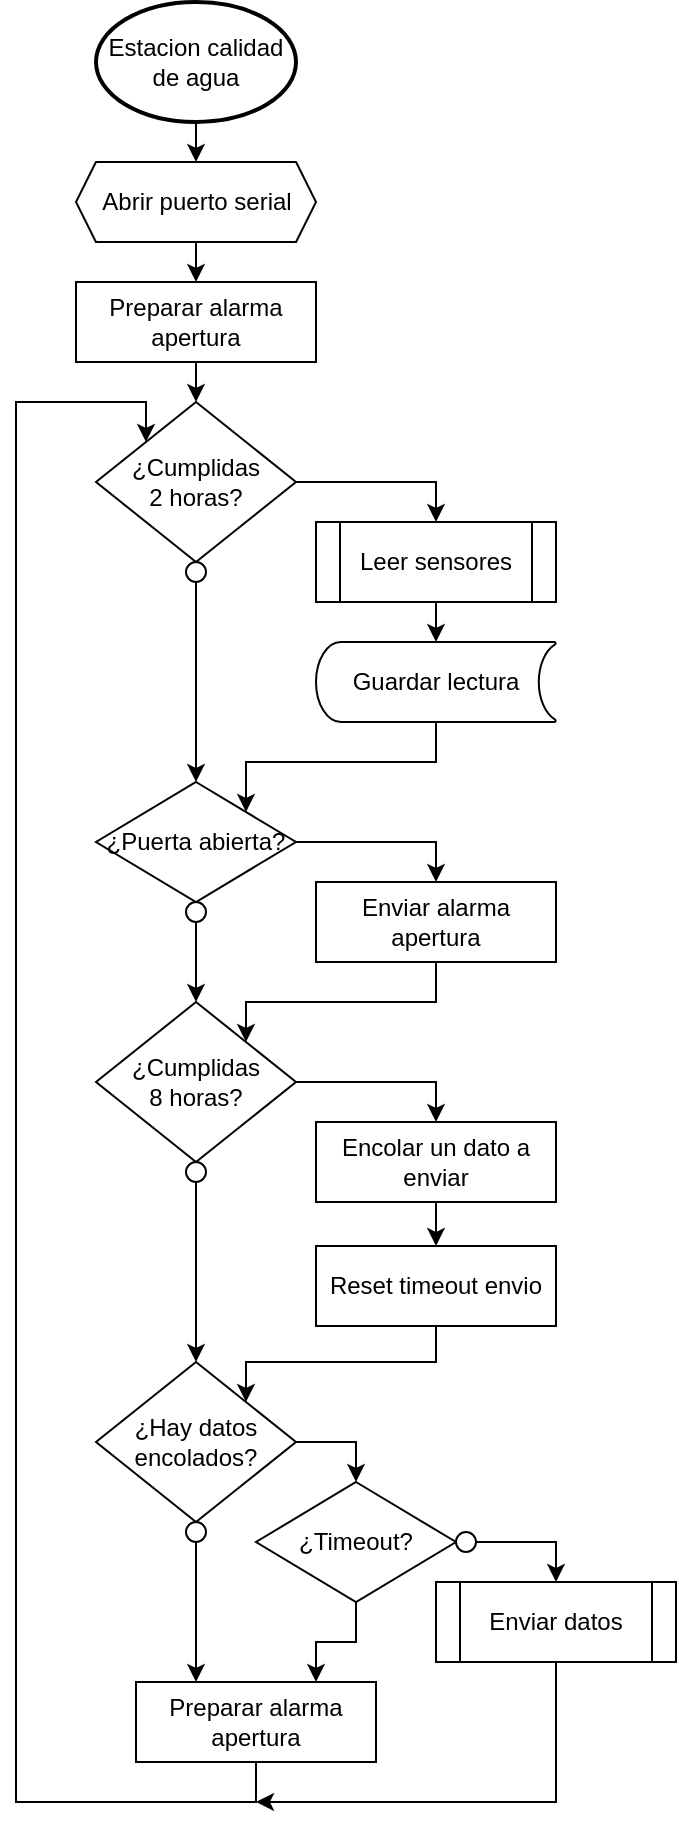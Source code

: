 <mxfile version="16.5.6" type="device" pages="4"><diagram id="kkql6AjYnqekXbtzi118" name="Diagrama de flujo"><mxGraphModel dx="868" dy="450" grid="1" gridSize="10" guides="1" tooltips="1" connect="1" arrows="1" fold="1" page="1" pageScale="1" pageWidth="827" pageHeight="1169" math="0" shadow="0"><root><mxCell id="0"/><mxCell id="1" parent="0"/><mxCell id="AE3YkzVN41luVIVRD7-p-9" style="edgeStyle=orthogonalEdgeStyle;rounded=0;orthogonalLoop=1;jettySize=auto;html=1;exitX=0.5;exitY=1;exitDx=0;exitDy=0;exitPerimeter=0;entryX=0.5;entryY=0;entryDx=0;entryDy=0;" parent="1" source="txAdYGe-tHYj4NBK5Xxm-2" target="txAdYGe-tHYj4NBK5Xxm-3" edge="1"><mxGeometry relative="1" as="geometry"/></mxCell><mxCell id="txAdYGe-tHYj4NBK5Xxm-2" value="Estacion calidad de agua" style="strokeWidth=2;html=1;shape=mxgraph.flowchart.start_2;whiteSpace=wrap;" parent="1" vertex="1"><mxGeometry x="310" y="120" width="100" height="60" as="geometry"/></mxCell><mxCell id="AE3YkzVN41luVIVRD7-p-8" style="edgeStyle=orthogonalEdgeStyle;rounded=0;orthogonalLoop=1;jettySize=auto;html=1;exitX=0.5;exitY=1;exitDx=0;exitDy=0;entryX=0.5;entryY=0;entryDx=0;entryDy=0;" parent="1" source="txAdYGe-tHYj4NBK5Xxm-3" target="txAdYGe-tHYj4NBK5Xxm-4" edge="1"><mxGeometry relative="1" as="geometry"/></mxCell><mxCell id="txAdYGe-tHYj4NBK5Xxm-3" value="Abrir puerto serial" style="verticalLabelPosition=middle;verticalAlign=middle;html=1;shape=hexagon;perimeter=hexagonPerimeter2;arcSize=6;size=0.083;labelPosition=center;align=center;" parent="1" vertex="1"><mxGeometry x="300" y="200" width="120" height="40" as="geometry"/></mxCell><mxCell id="AE3YkzVN41luVIVRD7-p-7" style="edgeStyle=orthogonalEdgeStyle;rounded=0;orthogonalLoop=1;jettySize=auto;html=1;exitX=0.5;exitY=1;exitDx=0;exitDy=0;entryX=0.5;entryY=0;entryDx=0;entryDy=0;" parent="1" source="txAdYGe-tHYj4NBK5Xxm-4" target="txAdYGe-tHYj4NBK5Xxm-10" edge="1"><mxGeometry relative="1" as="geometry"/></mxCell><mxCell id="txAdYGe-tHYj4NBK5Xxm-4" value="Preparar alarma apertura" style="rounded=0;whiteSpace=wrap;html=1;verticalAlign=middle;" parent="1" vertex="1"><mxGeometry x="300" y="260" width="120" height="40" as="geometry"/></mxCell><mxCell id="txAdYGe-tHYj4NBK5Xxm-24" style="edgeStyle=orthogonalEdgeStyle;rounded=0;orthogonalLoop=1;jettySize=auto;html=1;exitX=1;exitY=0.5;exitDx=0;exitDy=0;entryX=0.5;entryY=0;entryDx=0;entryDy=0;" parent="1" source="txAdYGe-tHYj4NBK5Xxm-6" target="txAdYGe-tHYj4NBK5Xxm-8" edge="1"><mxGeometry relative="1" as="geometry"/></mxCell><mxCell id="txAdYGe-tHYj4NBK5Xxm-6" value="¿Puerta abierta?" style="rhombus;whiteSpace=wrap;html=1;verticalAlign=middle;" parent="1" vertex="1"><mxGeometry x="310" y="510" width="100" height="60" as="geometry"/></mxCell><mxCell id="txAdYGe-tHYj4NBK5Xxm-29" style="edgeStyle=orthogonalEdgeStyle;rounded=0;orthogonalLoop=1;jettySize=auto;html=1;exitX=0.5;exitY=1;exitDx=0;exitDy=0;entryX=0.5;entryY=0;entryDx=0;entryDy=0;" parent="1" source="txAdYGe-tHYj4NBK5Xxm-7" target="txAdYGe-tHYj4NBK5Xxm-27" edge="1"><mxGeometry relative="1" as="geometry"/></mxCell><mxCell id="txAdYGe-tHYj4NBK5Xxm-7" value="" style="ellipse;whiteSpace=wrap;html=1;aspect=fixed;verticalAlign=middle;" parent="1" vertex="1"><mxGeometry x="355" y="570" width="10" height="10" as="geometry"/></mxCell><mxCell id="txAdYGe-tHYj4NBK5Xxm-30" style="edgeStyle=orthogonalEdgeStyle;rounded=0;orthogonalLoop=1;jettySize=auto;html=1;exitX=0.5;exitY=1;exitDx=0;exitDy=0;entryX=1;entryY=0;entryDx=0;entryDy=0;" parent="1" source="txAdYGe-tHYj4NBK5Xxm-8" target="txAdYGe-tHYj4NBK5Xxm-27" edge="1"><mxGeometry relative="1" as="geometry"><Array as="points"><mxPoint x="480" y="620"/><mxPoint x="385" y="620"/></Array></mxGeometry></mxCell><mxCell id="txAdYGe-tHYj4NBK5Xxm-8" value="Enviar alarma apertura" style="rounded=0;whiteSpace=wrap;html=1;verticalAlign=middle;" parent="1" vertex="1"><mxGeometry x="420" y="560" width="120" height="40" as="geometry"/></mxCell><mxCell id="txAdYGe-tHYj4NBK5Xxm-23" style="edgeStyle=orthogonalEdgeStyle;rounded=0;orthogonalLoop=1;jettySize=auto;html=1;exitX=1;exitY=0.5;exitDx=0;exitDy=0;entryX=0.5;entryY=0;entryDx=0;entryDy=0;" parent="1" source="txAdYGe-tHYj4NBK5Xxm-10" target="txAdYGe-tHYj4NBK5Xxm-16" edge="1"><mxGeometry relative="1" as="geometry"/></mxCell><mxCell id="txAdYGe-tHYj4NBK5Xxm-10" value="¿Cumplidas&lt;br&gt;2 horas?" style="rhombus;whiteSpace=wrap;html=1;verticalAlign=middle;" parent="1" vertex="1"><mxGeometry x="310" y="320" width="100" height="80" as="geometry"/></mxCell><mxCell id="txAdYGe-tHYj4NBK5Xxm-25" style="edgeStyle=orthogonalEdgeStyle;rounded=0;orthogonalLoop=1;jettySize=auto;html=1;exitX=0.5;exitY=1;exitDx=0;exitDy=0;entryX=0.5;entryY=0;entryDx=0;entryDy=0;" parent="1" source="txAdYGe-tHYj4NBK5Xxm-11" target="txAdYGe-tHYj4NBK5Xxm-6" edge="1"><mxGeometry relative="1" as="geometry"/></mxCell><mxCell id="txAdYGe-tHYj4NBK5Xxm-11" value="" style="ellipse;whiteSpace=wrap;html=1;aspect=fixed;verticalAlign=middle;" parent="1" vertex="1"><mxGeometry x="355" y="400" width="10" height="10" as="geometry"/></mxCell><mxCell id="txAdYGe-tHYj4NBK5Xxm-19" style="edgeStyle=orthogonalEdgeStyle;rounded=0;orthogonalLoop=1;jettySize=auto;html=1;exitX=0.5;exitY=1;exitDx=0;exitDy=0;entryX=0.5;entryY=0;entryDx=0;entryDy=0;entryPerimeter=0;" parent="1" source="txAdYGe-tHYj4NBK5Xxm-16" target="txAdYGe-tHYj4NBK5Xxm-17" edge="1"><mxGeometry relative="1" as="geometry"/></mxCell><mxCell id="txAdYGe-tHYj4NBK5Xxm-16" value="Leer sensores" style="shape=process;whiteSpace=wrap;html=1;backgroundOutline=1;verticalAlign=middle;" parent="1" vertex="1"><mxGeometry x="420" y="380" width="120" height="40" as="geometry"/></mxCell><mxCell id="txAdYGe-tHYj4NBK5Xxm-26" style="edgeStyle=orthogonalEdgeStyle;rounded=0;orthogonalLoop=1;jettySize=auto;html=1;exitX=0.5;exitY=1;exitDx=0;exitDy=0;exitPerimeter=0;entryX=1;entryY=0;entryDx=0;entryDy=0;" parent="1" source="txAdYGe-tHYj4NBK5Xxm-17" target="txAdYGe-tHYj4NBK5Xxm-6" edge="1"><mxGeometry relative="1" as="geometry"><Array as="points"><mxPoint x="480" y="500"/><mxPoint x="385" y="500"/></Array></mxGeometry></mxCell><mxCell id="txAdYGe-tHYj4NBK5Xxm-17" value="Guardar lectura" style="strokeWidth=1;html=1;shape=mxgraph.flowchart.stored_data;whiteSpace=wrap;verticalAlign=middle;" parent="1" vertex="1"><mxGeometry x="420" y="440" width="120" height="40" as="geometry"/></mxCell><mxCell id="txAdYGe-tHYj4NBK5Xxm-32" style="edgeStyle=orthogonalEdgeStyle;rounded=0;orthogonalLoop=1;jettySize=auto;html=1;exitX=1;exitY=0.5;exitDx=0;exitDy=0;entryX=0.5;entryY=0;entryDx=0;entryDy=0;" parent="1" source="txAdYGe-tHYj4NBK5Xxm-27" target="txAdYGe-tHYj4NBK5Xxm-31" edge="1"><mxGeometry relative="1" as="geometry"/></mxCell><mxCell id="txAdYGe-tHYj4NBK5Xxm-27" value="¿Cumplidas&lt;br&gt;8 horas?" style="rhombus;whiteSpace=wrap;html=1;verticalAlign=middle;" parent="1" vertex="1"><mxGeometry x="310" y="620" width="100" height="80" as="geometry"/></mxCell><mxCell id="txAdYGe-tHYj4NBK5Xxm-43" style="edgeStyle=orthogonalEdgeStyle;rounded=0;orthogonalLoop=1;jettySize=auto;html=1;exitX=0.5;exitY=1;exitDx=0;exitDy=0;entryX=0.5;entryY=0;entryDx=0;entryDy=0;" parent="1" source="txAdYGe-tHYj4NBK5Xxm-28" target="txAdYGe-tHYj4NBK5Xxm-33" edge="1"><mxGeometry relative="1" as="geometry"/></mxCell><mxCell id="txAdYGe-tHYj4NBK5Xxm-28" value="" style="ellipse;whiteSpace=wrap;html=1;aspect=fixed;verticalAlign=middle;" parent="1" vertex="1"><mxGeometry x="355" y="700" width="10" height="10" as="geometry"/></mxCell><mxCell id="txAdYGe-tHYj4NBK5Xxm-38" style="edgeStyle=orthogonalEdgeStyle;rounded=0;orthogonalLoop=1;jettySize=auto;html=1;exitX=0.5;exitY=1;exitDx=0;exitDy=0;entryX=0.5;entryY=0;entryDx=0;entryDy=0;" parent="1" source="txAdYGe-tHYj4NBK5Xxm-31" target="txAdYGe-tHYj4NBK5Xxm-37" edge="1"><mxGeometry relative="1" as="geometry"/></mxCell><mxCell id="txAdYGe-tHYj4NBK5Xxm-31" value="Encolar un dato a enviar" style="rounded=0;whiteSpace=wrap;html=1;verticalAlign=middle;" parent="1" vertex="1"><mxGeometry x="420" y="680" width="120" height="40" as="geometry"/></mxCell><mxCell id="txAdYGe-tHYj4NBK5Xxm-44" style="edgeStyle=orthogonalEdgeStyle;rounded=0;orthogonalLoop=1;jettySize=auto;html=1;exitX=1;exitY=0.5;exitDx=0;exitDy=0;entryX=0.5;entryY=0;entryDx=0;entryDy=0;" parent="1" source="txAdYGe-tHYj4NBK5Xxm-33" target="txAdYGe-tHYj4NBK5Xxm-40" edge="1"><mxGeometry relative="1" as="geometry"/></mxCell><mxCell id="txAdYGe-tHYj4NBK5Xxm-33" value="¿Hay datos encolados?" style="rhombus;whiteSpace=wrap;html=1;verticalAlign=middle;" parent="1" vertex="1"><mxGeometry x="310" y="800" width="100" height="80" as="geometry"/></mxCell><mxCell id="AE3YkzVN41luVIVRD7-p-4" style="edgeStyle=orthogonalEdgeStyle;rounded=0;orthogonalLoop=1;jettySize=auto;html=1;exitX=0.5;exitY=1;exitDx=0;exitDy=0;entryX=0.25;entryY=0;entryDx=0;entryDy=0;" parent="1" source="txAdYGe-tHYj4NBK5Xxm-34" target="AE3YkzVN41luVIVRD7-p-2" edge="1"><mxGeometry relative="1" as="geometry"/></mxCell><mxCell id="txAdYGe-tHYj4NBK5Xxm-34" value="" style="ellipse;whiteSpace=wrap;html=1;aspect=fixed;verticalAlign=middle;" parent="1" vertex="1"><mxGeometry x="355" y="880" width="10" height="10" as="geometry"/></mxCell><mxCell id="txAdYGe-tHYj4NBK5Xxm-42" style="edgeStyle=orthogonalEdgeStyle;rounded=0;orthogonalLoop=1;jettySize=auto;html=1;exitX=0.5;exitY=1;exitDx=0;exitDy=0;entryX=1;entryY=0;entryDx=0;entryDy=0;" parent="1" source="txAdYGe-tHYj4NBK5Xxm-37" target="txAdYGe-tHYj4NBK5Xxm-33" edge="1"><mxGeometry relative="1" as="geometry"><Array as="points"><mxPoint x="480" y="800"/><mxPoint x="385" y="800"/></Array></mxGeometry></mxCell><mxCell id="txAdYGe-tHYj4NBK5Xxm-37" value="Reset timeout envio" style="rounded=0;whiteSpace=wrap;html=1;verticalAlign=middle;" parent="1" vertex="1"><mxGeometry x="420" y="742" width="120" height="40" as="geometry"/></mxCell><mxCell id="AE3YkzVN41luVIVRD7-p-5" style="edgeStyle=orthogonalEdgeStyle;rounded=0;orthogonalLoop=1;jettySize=auto;html=1;exitX=0.5;exitY=1;exitDx=0;exitDy=0;entryX=0.75;entryY=0;entryDx=0;entryDy=0;" parent="1" source="txAdYGe-tHYj4NBK5Xxm-40" target="AE3YkzVN41luVIVRD7-p-2" edge="1"><mxGeometry relative="1" as="geometry"/></mxCell><mxCell id="txAdYGe-tHYj4NBK5Xxm-40" value="¿Timeout?" style="rhombus;whiteSpace=wrap;html=1;verticalAlign=middle;" parent="1" vertex="1"><mxGeometry x="390" y="860" width="100" height="60" as="geometry"/></mxCell><mxCell id="AE3YkzVN41luVIVRD7-p-1" style="edgeStyle=orthogonalEdgeStyle;rounded=0;orthogonalLoop=1;jettySize=auto;html=1;exitX=1;exitY=0.5;exitDx=0;exitDy=0;entryX=0.5;entryY=0;entryDx=0;entryDy=0;" parent="1" source="txAdYGe-tHYj4NBK5Xxm-41" target="txAdYGe-tHYj4NBK5Xxm-45" edge="1"><mxGeometry relative="1" as="geometry"/></mxCell><mxCell id="txAdYGe-tHYj4NBK5Xxm-41" value="" style="ellipse;whiteSpace=wrap;html=1;aspect=fixed;verticalAlign=middle;" parent="1" vertex="1"><mxGeometry x="490" y="885" width="10" height="10" as="geometry"/></mxCell><mxCell id="AE3YkzVN41luVIVRD7-p-11" style="edgeStyle=orthogonalEdgeStyle;rounded=0;orthogonalLoop=1;jettySize=auto;html=1;exitX=0.5;exitY=1;exitDx=0;exitDy=0;" parent="1" source="txAdYGe-tHYj4NBK5Xxm-45" edge="1"><mxGeometry relative="1" as="geometry"><mxPoint x="390" y="1020" as="targetPoint"/><Array as="points"><mxPoint x="540" y="1020"/></Array></mxGeometry></mxCell><mxCell id="txAdYGe-tHYj4NBK5Xxm-45" value="Enviar datos" style="shape=process;whiteSpace=wrap;html=1;backgroundOutline=1;strokeWidth=1;verticalAlign=middle;" parent="1" vertex="1"><mxGeometry x="480" y="910" width="120" height="40" as="geometry"/></mxCell><mxCell id="AE3YkzVN41luVIVRD7-p-10" style="edgeStyle=orthogonalEdgeStyle;rounded=0;orthogonalLoop=1;jettySize=auto;html=1;exitX=0.5;exitY=1;exitDx=0;exitDy=0;entryX=0;entryY=0;entryDx=0;entryDy=0;" parent="1" source="AE3YkzVN41luVIVRD7-p-2" target="txAdYGe-tHYj4NBK5Xxm-10" edge="1"><mxGeometry relative="1" as="geometry"><Array as="points"><mxPoint x="390" y="1020"/><mxPoint x="270" y="1020"/><mxPoint x="270" y="320"/><mxPoint x="335" y="320"/></Array></mxGeometry></mxCell><mxCell id="AE3YkzVN41luVIVRD7-p-2" value="Preparar alarma apertura" style="rounded=0;whiteSpace=wrap;html=1;verticalAlign=middle;" parent="1" vertex="1"><mxGeometry x="330" y="960" width="120" height="40" as="geometry"/></mxCell></root></mxGraphModel></diagram><diagram id="HYjBEyA6dsLJBBFbT6fS" name="data age"><mxGraphModel dx="868" dy="450" grid="1" gridSize="10" guides="1" tooltips="1" connect="1" arrows="1" fold="1" page="1" pageScale="1" pageWidth="827" pageHeight="1169" math="0" shadow="0"><root><mxCell id="-qdjvOZGqoZ5dYJFf6It-0"/><mxCell id="-qdjvOZGqoZ5dYJFf6It-1" parent="-qdjvOZGqoZ5dYJFf6It-0"/><mxCell id="-qdjvOZGqoZ5dYJFf6It-15" value="" style="shape=table;html=1;whiteSpace=wrap;startSize=0;container=1;collapsible=0;childLayout=tableLayout;labelBackgroundColor=none;fontSize=7;labelPosition=center;verticalLabelPosition=top;align=center;verticalAlign=middle;spacingBottom=0;" parent="-qdjvOZGqoZ5dYJFf6It-1" vertex="1"><mxGeometry x="160" y="100" width="280" height="20" as="geometry"/></mxCell><mxCell id="-qdjvOZGqoZ5dYJFf6It-60" style="shape=partialRectangle;html=1;whiteSpace=wrap;collapsible=0;dropTarget=0;pointerEvents=0;fillColor=none;top=0;left=0;bottom=0;right=0;points=[[0,0.5],[1,0.5]];portConstraint=eastwest;" parent="-qdjvOZGqoZ5dYJFf6It-15" vertex="1"><mxGeometry width="280" height="20" as="geometry"/></mxCell><mxCell id="-qdjvOZGqoZ5dYJFf6It-61" value="&lt;div style=&quot;font-size: 14px; line-height: 19px;&quot;&gt;&lt;span style=&quot;&quot;&gt;DOppm&lt;/span&gt;&lt;/div&gt;" style="shape=partialRectangle;html=1;whiteSpace=wrap;connectable=0;fillColor=none;top=0;left=0;bottom=0;right=0;overflow=hidden;pointerEvents=1;labelBackgroundColor=none;fontColor=default;fontFamily=Helvetica;" parent="-qdjvOZGqoZ5dYJFf6It-60" vertex="1"><mxGeometry width="56" height="20" as="geometry"><mxRectangle width="56" height="20" as="alternateBounds"/></mxGeometry></mxCell><mxCell id="-qdjvOZGqoZ5dYJFf6It-62" value="&lt;div style=&quot;font-size: 14px; line-height: 19px;&quot;&gt;&lt;span style=&quot;&quot;&gt;Cond&lt;/span&gt;&lt;/div&gt;" style="shape=partialRectangle;html=1;whiteSpace=wrap;connectable=0;fillColor=none;top=0;left=0;bottom=0;right=0;overflow=hidden;pointerEvents=1;labelBackgroundColor=none;fontColor=default;fontFamily=Helvetica;" parent="-qdjvOZGqoZ5dYJFf6It-60" vertex="1"><mxGeometry x="56" width="56" height="20" as="geometry"><mxRectangle width="56" height="20" as="alternateBounds"/></mxGeometry></mxCell><mxCell id="-qdjvOZGqoZ5dYJFf6It-63" value="&lt;div style=&quot;font-size: 14px; line-height: 19px;&quot;&gt;&lt;span style=&quot;&quot;&gt;Temp_C&lt;/span&gt;&lt;/div&gt;" style="shape=partialRectangle;html=1;whiteSpace=wrap;connectable=0;fillColor=none;top=0;left=0;bottom=0;right=0;overflow=hidden;pointerEvents=1;labelBackgroundColor=none;fontColor=default;fontFamily=Helvetica;" parent="-qdjvOZGqoZ5dYJFf6It-60" vertex="1"><mxGeometry x="112" width="56" height="20" as="geometry"><mxRectangle width="56" height="20" as="alternateBounds"/></mxGeometry></mxCell><mxCell id="-qdjvOZGqoZ5dYJFf6It-64" value="&lt;div style=&quot;font-size: 14px; line-height: 19px;&quot;&gt;&lt;span style=&quot;&quot;&gt;ph&lt;/span&gt;&lt;/div&gt;" style="shape=partialRectangle;html=1;whiteSpace=wrap;connectable=0;fillColor=none;top=0;left=0;bottom=0;right=0;overflow=hidden;pointerEvents=1;labelBackgroundColor=none;fontColor=default;fontFamily=Helvetica;" parent="-qdjvOZGqoZ5dYJFf6It-60" vertex="1"><mxGeometry x="168" width="56" height="20" as="geometry"><mxRectangle width="56" height="20" as="alternateBounds"/></mxGeometry></mxCell><mxCell id="-qdjvOZGqoZ5dYJFf6It-65" value="&lt;div style=&quot;font-size: 14px; line-height: 19px;&quot;&gt;&lt;span style=&quot;&quot;&gt;Turb_BS&lt;/span&gt;&lt;/div&gt;" style="shape=partialRectangle;html=1;whiteSpace=wrap;connectable=0;fillColor=none;top=0;left=0;bottom=0;right=0;overflow=hidden;pointerEvents=1;labelBackgroundColor=none;fontColor=default;fontFamily=Helvetica;" parent="-qdjvOZGqoZ5dYJFf6It-60" vertex="1"><mxGeometry x="224" width="56" height="20" as="geometry"><mxRectangle width="56" height="20" as="alternateBounds"/></mxGeometry></mxCell><mxCell id="-qdjvOZGqoZ5dYJFf6It-104" value="" style="shape=table;html=1;whiteSpace=wrap;startSize=0;container=1;collapsible=0;childLayout=tableLayout;labelBackgroundColor=none;fillColor=#66FF66;" parent="-qdjvOZGqoZ5dYJFf6It-1" vertex="1"><mxGeometry x="160" y="120" width="280" height="40" as="geometry"/></mxCell><mxCell id="-qdjvOZGqoZ5dYJFf6It-105" style="shape=partialRectangle;html=1;whiteSpace=wrap;collapsible=0;dropTarget=0;pointerEvents=0;fillColor=none;top=0;left=0;bottom=0;right=0;points=[[0,0.5],[1,0.5]];portConstraint=eastwest;" parent="-qdjvOZGqoZ5dYJFf6It-104" vertex="1"><mxGeometry width="280" height="10" as="geometry"/></mxCell><mxCell id="-qdjvOZGqoZ5dYJFf6It-106" value="&lt;div style=&quot;font-size: 14px ; line-height: 19px&quot;&gt;&lt;br&gt;&lt;/div&gt;" style="shape=partialRectangle;html=1;whiteSpace=wrap;connectable=0;fillColor=none;top=0;left=0;bottom=0;right=0;overflow=hidden;pointerEvents=1;labelBackgroundColor=none;fontColor=default;fontFamily=Helvetica;" parent="-qdjvOZGqoZ5dYJFf6It-105" vertex="1"><mxGeometry width="56" height="10" as="geometry"><mxRectangle width="56" height="10" as="alternateBounds"/></mxGeometry></mxCell><mxCell id="-qdjvOZGqoZ5dYJFf6It-107" value="" style="shape=partialRectangle;html=1;whiteSpace=wrap;connectable=0;fillColor=none;top=0;left=0;bottom=0;right=0;overflow=hidden;pointerEvents=1;labelBackgroundColor=none;fontColor=default;fontFamily=Helvetica;" parent="-qdjvOZGqoZ5dYJFf6It-105" vertex="1"><mxGeometry x="56" width="56" height="10" as="geometry"><mxRectangle width="56" height="10" as="alternateBounds"/></mxGeometry></mxCell><mxCell id="-qdjvOZGqoZ5dYJFf6It-108" value="" style="shape=partialRectangle;html=1;whiteSpace=wrap;connectable=0;fillColor=none;top=0;left=0;bottom=0;right=0;overflow=hidden;pointerEvents=1;labelBackgroundColor=none;fontColor=default;fontFamily=Helvetica;" parent="-qdjvOZGqoZ5dYJFf6It-105" vertex="1"><mxGeometry x="112" width="56" height="10" as="geometry"><mxRectangle width="56" height="10" as="alternateBounds"/></mxGeometry></mxCell><mxCell id="-qdjvOZGqoZ5dYJFf6It-109" value="" style="shape=partialRectangle;html=1;whiteSpace=wrap;connectable=0;fillColor=none;top=0;left=0;bottom=0;right=0;overflow=hidden;pointerEvents=1;labelBackgroundColor=none;fontColor=default;fontFamily=Helvetica;" parent="-qdjvOZGqoZ5dYJFf6It-105" vertex="1"><mxGeometry x="168" width="56" height="10" as="geometry"><mxRectangle width="56" height="10" as="alternateBounds"/></mxGeometry></mxCell><mxCell id="-qdjvOZGqoZ5dYJFf6It-110" value="" style="shape=partialRectangle;html=1;whiteSpace=wrap;connectable=0;fillColor=none;top=0;left=0;bottom=0;right=0;overflow=hidden;pointerEvents=1;labelBackgroundColor=none;fontColor=default;fontFamily=Helvetica;" parent="-qdjvOZGqoZ5dYJFf6It-105" vertex="1"><mxGeometry x="224" width="56" height="10" as="geometry"><mxRectangle width="56" height="10" as="alternateBounds"/></mxGeometry></mxCell><mxCell id="-qdjvOZGqoZ5dYJFf6It-111" style="shape=partialRectangle;html=1;whiteSpace=wrap;collapsible=0;dropTarget=0;pointerEvents=0;fillColor=none;top=0;left=0;bottom=0;right=0;points=[[0,0.5],[1,0.5]];portConstraint=eastwest;" parent="-qdjvOZGqoZ5dYJFf6It-104" vertex="1"><mxGeometry y="10" width="280" height="10" as="geometry"/></mxCell><mxCell id="-qdjvOZGqoZ5dYJFf6It-112" style="shape=partialRectangle;html=1;whiteSpace=wrap;connectable=0;fillColor=none;top=0;left=0;bottom=0;right=0;overflow=hidden;pointerEvents=1;labelBackgroundColor=none;fontColor=default;fontFamily=Helvetica;" parent="-qdjvOZGqoZ5dYJFf6It-111" vertex="1"><mxGeometry width="56" height="10" as="geometry"><mxRectangle width="56" height="10" as="alternateBounds"/></mxGeometry></mxCell><mxCell id="-qdjvOZGqoZ5dYJFf6It-113" style="shape=partialRectangle;html=1;whiteSpace=wrap;connectable=0;fillColor=none;top=0;left=0;bottom=0;right=0;overflow=hidden;pointerEvents=1;labelBackgroundColor=none;fontColor=default;fontFamily=Helvetica;" parent="-qdjvOZGqoZ5dYJFf6It-111" vertex="1"><mxGeometry x="56" width="56" height="10" as="geometry"><mxRectangle width="56" height="10" as="alternateBounds"/></mxGeometry></mxCell><mxCell id="-qdjvOZGqoZ5dYJFf6It-114" style="shape=partialRectangle;html=1;whiteSpace=wrap;connectable=0;fillColor=none;top=0;left=0;bottom=0;right=0;overflow=hidden;pointerEvents=1;labelBackgroundColor=none;fontColor=default;fontFamily=Helvetica;" parent="-qdjvOZGqoZ5dYJFf6It-111" vertex="1"><mxGeometry x="112" width="56" height="10" as="geometry"><mxRectangle width="56" height="10" as="alternateBounds"/></mxGeometry></mxCell><mxCell id="-qdjvOZGqoZ5dYJFf6It-115" style="shape=partialRectangle;html=1;whiteSpace=wrap;connectable=0;fillColor=none;top=0;left=0;bottom=0;right=0;overflow=hidden;pointerEvents=1;labelBackgroundColor=none;fontColor=default;fontFamily=Helvetica;" parent="-qdjvOZGqoZ5dYJFf6It-111" vertex="1"><mxGeometry x="168" width="56" height="10" as="geometry"><mxRectangle width="56" height="10" as="alternateBounds"/></mxGeometry></mxCell><mxCell id="-qdjvOZGqoZ5dYJFf6It-116" style="shape=partialRectangle;html=1;whiteSpace=wrap;connectable=0;fillColor=none;top=0;left=0;bottom=0;right=0;overflow=hidden;pointerEvents=1;labelBackgroundColor=none;fontColor=default;fontFamily=Helvetica;" parent="-qdjvOZGqoZ5dYJFf6It-111" vertex="1"><mxGeometry x="224" width="56" height="10" as="geometry"><mxRectangle width="56" height="10" as="alternateBounds"/></mxGeometry></mxCell><mxCell id="-qdjvOZGqoZ5dYJFf6It-117" style="shape=partialRectangle;html=1;whiteSpace=wrap;collapsible=0;dropTarget=0;pointerEvents=0;fillColor=none;top=0;left=0;bottom=0;right=0;points=[[0,0.5],[1,0.5]];portConstraint=eastwest;" parent="-qdjvOZGqoZ5dYJFf6It-104" vertex="1"><mxGeometry y="20" width="280" height="10" as="geometry"/></mxCell><mxCell id="-qdjvOZGqoZ5dYJFf6It-118" style="shape=partialRectangle;html=1;whiteSpace=wrap;connectable=0;fillColor=none;top=0;left=0;bottom=0;right=0;overflow=hidden;pointerEvents=1;labelBackgroundColor=none;fontColor=default;fontFamily=Helvetica;" parent="-qdjvOZGqoZ5dYJFf6It-117" vertex="1"><mxGeometry width="56" height="10" as="geometry"><mxRectangle width="56" height="10" as="alternateBounds"/></mxGeometry></mxCell><mxCell id="-qdjvOZGqoZ5dYJFf6It-119" style="shape=partialRectangle;html=1;whiteSpace=wrap;connectable=0;fillColor=none;top=0;left=0;bottom=0;right=0;overflow=hidden;pointerEvents=1;labelBackgroundColor=none;fontColor=default;fontFamily=Helvetica;" parent="-qdjvOZGqoZ5dYJFf6It-117" vertex="1"><mxGeometry x="56" width="56" height="10" as="geometry"><mxRectangle width="56" height="10" as="alternateBounds"/></mxGeometry></mxCell><mxCell id="-qdjvOZGqoZ5dYJFf6It-120" style="shape=partialRectangle;html=1;whiteSpace=wrap;connectable=0;fillColor=none;top=0;left=0;bottom=0;right=0;overflow=hidden;pointerEvents=1;labelBackgroundColor=none;fontColor=default;fontFamily=Helvetica;" parent="-qdjvOZGqoZ5dYJFf6It-117" vertex="1"><mxGeometry x="112" width="56" height="10" as="geometry"><mxRectangle width="56" height="10" as="alternateBounds"/></mxGeometry></mxCell><mxCell id="-qdjvOZGqoZ5dYJFf6It-121" style="shape=partialRectangle;html=1;whiteSpace=wrap;connectable=0;fillColor=none;top=0;left=0;bottom=0;right=0;overflow=hidden;pointerEvents=1;labelBackgroundColor=none;fontColor=default;fontFamily=Helvetica;" parent="-qdjvOZGqoZ5dYJFf6It-117" vertex="1"><mxGeometry x="168" width="56" height="10" as="geometry"><mxRectangle width="56" height="10" as="alternateBounds"/></mxGeometry></mxCell><mxCell id="-qdjvOZGqoZ5dYJFf6It-122" style="shape=partialRectangle;html=1;whiteSpace=wrap;connectable=0;fillColor=none;top=0;left=0;bottom=0;right=0;overflow=hidden;pointerEvents=1;labelBackgroundColor=none;fontColor=default;fontFamily=Helvetica;" parent="-qdjvOZGqoZ5dYJFf6It-117" vertex="1"><mxGeometry x="224" width="56" height="10" as="geometry"><mxRectangle width="56" height="10" as="alternateBounds"/></mxGeometry></mxCell><mxCell id="-qdjvOZGqoZ5dYJFf6It-123" style="shape=partialRectangle;html=1;whiteSpace=wrap;collapsible=0;dropTarget=0;pointerEvents=0;fillColor=none;top=0;left=0;bottom=0;right=0;points=[[0,0.5],[1,0.5]];portConstraint=eastwest;" parent="-qdjvOZGqoZ5dYJFf6It-104" vertex="1"><mxGeometry y="30" width="280" height="10" as="geometry"/></mxCell><mxCell id="-qdjvOZGqoZ5dYJFf6It-124" style="shape=partialRectangle;html=1;whiteSpace=wrap;connectable=0;fillColor=none;top=0;left=0;bottom=0;right=0;overflow=hidden;pointerEvents=1;labelBackgroundColor=none;fontColor=default;fontFamily=Helvetica;" parent="-qdjvOZGqoZ5dYJFf6It-123" vertex="1"><mxGeometry width="56" height="10" as="geometry"><mxRectangle width="56" height="10" as="alternateBounds"/></mxGeometry></mxCell><mxCell id="-qdjvOZGqoZ5dYJFf6It-125" style="shape=partialRectangle;html=1;whiteSpace=wrap;connectable=0;fillColor=none;top=0;left=0;bottom=0;right=0;overflow=hidden;pointerEvents=1;labelBackgroundColor=none;fontColor=default;fontFamily=Helvetica;" parent="-qdjvOZGqoZ5dYJFf6It-123" vertex="1"><mxGeometry x="56" width="56" height="10" as="geometry"><mxRectangle width="56" height="10" as="alternateBounds"/></mxGeometry></mxCell><mxCell id="-qdjvOZGqoZ5dYJFf6It-126" style="shape=partialRectangle;html=1;whiteSpace=wrap;connectable=0;fillColor=none;top=0;left=0;bottom=0;right=0;overflow=hidden;pointerEvents=1;labelBackgroundColor=none;fontColor=default;fontFamily=Helvetica;" parent="-qdjvOZGqoZ5dYJFf6It-123" vertex="1"><mxGeometry x="112" width="56" height="10" as="geometry"><mxRectangle width="56" height="10" as="alternateBounds"/></mxGeometry></mxCell><mxCell id="-qdjvOZGqoZ5dYJFf6It-127" style="shape=partialRectangle;html=1;whiteSpace=wrap;connectable=0;fillColor=none;top=0;left=0;bottom=0;right=0;overflow=hidden;pointerEvents=1;labelBackgroundColor=none;fontColor=default;fontFamily=Helvetica;" parent="-qdjvOZGqoZ5dYJFf6It-123" vertex="1"><mxGeometry x="168" width="56" height="10" as="geometry"><mxRectangle width="56" height="10" as="alternateBounds"/></mxGeometry></mxCell><mxCell id="-qdjvOZGqoZ5dYJFf6It-128" style="shape=partialRectangle;html=1;whiteSpace=wrap;connectable=0;fillColor=none;top=0;left=0;bottom=0;right=0;overflow=hidden;pointerEvents=1;labelBackgroundColor=none;fontColor=default;fontFamily=Helvetica;" parent="-qdjvOZGqoZ5dYJFf6It-123" vertex="1"><mxGeometry x="224" width="56" height="10" as="geometry"><mxRectangle width="56" height="10" as="alternateBounds"/></mxGeometry></mxCell><mxCell id="-qdjvOZGqoZ5dYJFf6It-129" value="" style="shape=table;html=1;whiteSpace=wrap;startSize=0;container=1;collapsible=0;childLayout=tableLayout;labelBackgroundColor=none;fillColor=#FFFF66;" parent="-qdjvOZGqoZ5dYJFf6It-1" vertex="1"><mxGeometry x="160" y="160" width="280" height="40" as="geometry"/></mxCell><mxCell id="-qdjvOZGqoZ5dYJFf6It-130" style="shape=partialRectangle;html=1;whiteSpace=wrap;collapsible=0;dropTarget=0;pointerEvents=0;fillColor=none;top=0;left=0;bottom=0;right=0;points=[[0,0.5],[1,0.5]];portConstraint=eastwest;" parent="-qdjvOZGqoZ5dYJFf6It-129" vertex="1"><mxGeometry width="280" height="10" as="geometry"/></mxCell><mxCell id="-qdjvOZGqoZ5dYJFf6It-131" value="&lt;div style=&quot;font-size: 14px ; line-height: 19px&quot;&gt;&lt;br&gt;&lt;/div&gt;" style="shape=partialRectangle;html=1;whiteSpace=wrap;connectable=0;fillColor=none;top=0;left=0;bottom=0;right=0;overflow=hidden;pointerEvents=1;labelBackgroundColor=none;fontColor=default;fontFamily=Helvetica;" parent="-qdjvOZGqoZ5dYJFf6It-130" vertex="1"><mxGeometry width="56" height="10" as="geometry"><mxRectangle width="56" height="10" as="alternateBounds"/></mxGeometry></mxCell><mxCell id="-qdjvOZGqoZ5dYJFf6It-132" value="" style="shape=partialRectangle;html=1;whiteSpace=wrap;connectable=0;fillColor=none;top=0;left=0;bottom=0;right=0;overflow=hidden;pointerEvents=1;labelBackgroundColor=none;fontColor=default;fontFamily=Helvetica;" parent="-qdjvOZGqoZ5dYJFf6It-130" vertex="1"><mxGeometry x="56" width="56" height="10" as="geometry"><mxRectangle width="56" height="10" as="alternateBounds"/></mxGeometry></mxCell><mxCell id="-qdjvOZGqoZ5dYJFf6It-133" value="" style="shape=partialRectangle;html=1;whiteSpace=wrap;connectable=0;fillColor=none;top=0;left=0;bottom=0;right=0;overflow=hidden;pointerEvents=1;labelBackgroundColor=none;fontColor=default;fontFamily=Helvetica;" parent="-qdjvOZGqoZ5dYJFf6It-130" vertex="1"><mxGeometry x="112" width="56" height="10" as="geometry"><mxRectangle width="56" height="10" as="alternateBounds"/></mxGeometry></mxCell><mxCell id="-qdjvOZGqoZ5dYJFf6It-134" value="" style="shape=partialRectangle;html=1;whiteSpace=wrap;connectable=0;fillColor=none;top=0;left=0;bottom=0;right=0;overflow=hidden;pointerEvents=1;labelBackgroundColor=none;fontColor=default;fontFamily=Helvetica;" parent="-qdjvOZGqoZ5dYJFf6It-130" vertex="1"><mxGeometry x="168" width="56" height="10" as="geometry"><mxRectangle width="56" height="10" as="alternateBounds"/></mxGeometry></mxCell><mxCell id="-qdjvOZGqoZ5dYJFf6It-135" value="" style="shape=partialRectangle;html=1;whiteSpace=wrap;connectable=0;fillColor=none;top=0;left=0;bottom=0;right=0;overflow=hidden;pointerEvents=1;labelBackgroundColor=none;fontColor=default;fontFamily=Helvetica;" parent="-qdjvOZGqoZ5dYJFf6It-130" vertex="1"><mxGeometry x="224" width="56" height="10" as="geometry"><mxRectangle width="56" height="10" as="alternateBounds"/></mxGeometry></mxCell><mxCell id="-qdjvOZGqoZ5dYJFf6It-136" style="shape=partialRectangle;html=1;whiteSpace=wrap;collapsible=0;dropTarget=0;pointerEvents=0;fillColor=none;top=0;left=0;bottom=0;right=0;points=[[0,0.5],[1,0.5]];portConstraint=eastwest;" parent="-qdjvOZGqoZ5dYJFf6It-129" vertex="1"><mxGeometry y="10" width="280" height="10" as="geometry"/></mxCell><mxCell id="-qdjvOZGqoZ5dYJFf6It-137" style="shape=partialRectangle;html=1;whiteSpace=wrap;connectable=0;fillColor=none;top=0;left=0;bottom=0;right=0;overflow=hidden;pointerEvents=1;labelBackgroundColor=none;fontColor=default;fontFamily=Helvetica;" parent="-qdjvOZGqoZ5dYJFf6It-136" vertex="1"><mxGeometry width="56" height="10" as="geometry"><mxRectangle width="56" height="10" as="alternateBounds"/></mxGeometry></mxCell><mxCell id="-qdjvOZGqoZ5dYJFf6It-138" style="shape=partialRectangle;html=1;whiteSpace=wrap;connectable=0;fillColor=none;top=0;left=0;bottom=0;right=0;overflow=hidden;pointerEvents=1;labelBackgroundColor=none;fontColor=default;fontFamily=Helvetica;" parent="-qdjvOZGqoZ5dYJFf6It-136" vertex="1"><mxGeometry x="56" width="56" height="10" as="geometry"><mxRectangle width="56" height="10" as="alternateBounds"/></mxGeometry></mxCell><mxCell id="-qdjvOZGqoZ5dYJFf6It-139" style="shape=partialRectangle;html=1;whiteSpace=wrap;connectable=0;fillColor=none;top=0;left=0;bottom=0;right=0;overflow=hidden;pointerEvents=1;labelBackgroundColor=none;fontColor=default;fontFamily=Helvetica;" parent="-qdjvOZGqoZ5dYJFf6It-136" vertex="1"><mxGeometry x="112" width="56" height="10" as="geometry"><mxRectangle width="56" height="10" as="alternateBounds"/></mxGeometry></mxCell><mxCell id="-qdjvOZGqoZ5dYJFf6It-140" style="shape=partialRectangle;html=1;whiteSpace=wrap;connectable=0;fillColor=none;top=0;left=0;bottom=0;right=0;overflow=hidden;pointerEvents=1;labelBackgroundColor=none;fontColor=default;fontFamily=Helvetica;" parent="-qdjvOZGqoZ5dYJFf6It-136" vertex="1"><mxGeometry x="168" width="56" height="10" as="geometry"><mxRectangle width="56" height="10" as="alternateBounds"/></mxGeometry></mxCell><mxCell id="-qdjvOZGqoZ5dYJFf6It-141" style="shape=partialRectangle;html=1;whiteSpace=wrap;connectable=0;fillColor=none;top=0;left=0;bottom=0;right=0;overflow=hidden;pointerEvents=1;labelBackgroundColor=none;fontColor=default;fontFamily=Helvetica;" parent="-qdjvOZGqoZ5dYJFf6It-136" vertex="1"><mxGeometry x="224" width="56" height="10" as="geometry"><mxRectangle width="56" height="10" as="alternateBounds"/></mxGeometry></mxCell><mxCell id="-qdjvOZGqoZ5dYJFf6It-142" style="shape=partialRectangle;html=1;whiteSpace=wrap;collapsible=0;dropTarget=0;pointerEvents=0;fillColor=none;top=0;left=0;bottom=0;right=0;points=[[0,0.5],[1,0.5]];portConstraint=eastwest;" parent="-qdjvOZGqoZ5dYJFf6It-129" vertex="1"><mxGeometry y="20" width="280" height="10" as="geometry"/></mxCell><mxCell id="-qdjvOZGqoZ5dYJFf6It-143" style="shape=partialRectangle;html=1;whiteSpace=wrap;connectable=0;fillColor=none;top=0;left=0;bottom=0;right=0;overflow=hidden;pointerEvents=1;labelBackgroundColor=none;fontColor=default;fontFamily=Helvetica;" parent="-qdjvOZGqoZ5dYJFf6It-142" vertex="1"><mxGeometry width="56" height="10" as="geometry"><mxRectangle width="56" height="10" as="alternateBounds"/></mxGeometry></mxCell><mxCell id="-qdjvOZGqoZ5dYJFf6It-144" style="shape=partialRectangle;html=1;whiteSpace=wrap;connectable=0;fillColor=none;top=0;left=0;bottom=0;right=0;overflow=hidden;pointerEvents=1;labelBackgroundColor=none;fontColor=default;fontFamily=Helvetica;" parent="-qdjvOZGqoZ5dYJFf6It-142" vertex="1"><mxGeometry x="56" width="56" height="10" as="geometry"><mxRectangle width="56" height="10" as="alternateBounds"/></mxGeometry></mxCell><mxCell id="-qdjvOZGqoZ5dYJFf6It-145" style="shape=partialRectangle;html=1;whiteSpace=wrap;connectable=0;fillColor=none;top=0;left=0;bottom=0;right=0;overflow=hidden;pointerEvents=1;labelBackgroundColor=none;fontColor=default;fontFamily=Helvetica;" parent="-qdjvOZGqoZ5dYJFf6It-142" vertex="1"><mxGeometry x="112" width="56" height="10" as="geometry"><mxRectangle width="56" height="10" as="alternateBounds"/></mxGeometry></mxCell><mxCell id="-qdjvOZGqoZ5dYJFf6It-146" style="shape=partialRectangle;html=1;whiteSpace=wrap;connectable=0;fillColor=none;top=0;left=0;bottom=0;right=0;overflow=hidden;pointerEvents=1;labelBackgroundColor=none;fontColor=default;fontFamily=Helvetica;" parent="-qdjvOZGqoZ5dYJFf6It-142" vertex="1"><mxGeometry x="168" width="56" height="10" as="geometry"><mxRectangle width="56" height="10" as="alternateBounds"/></mxGeometry></mxCell><mxCell id="-qdjvOZGqoZ5dYJFf6It-147" style="shape=partialRectangle;html=1;whiteSpace=wrap;connectable=0;fillColor=none;top=0;left=0;bottom=0;right=0;overflow=hidden;pointerEvents=1;labelBackgroundColor=none;fontColor=default;fontFamily=Helvetica;" parent="-qdjvOZGqoZ5dYJFf6It-142" vertex="1"><mxGeometry x="224" width="56" height="10" as="geometry"><mxRectangle width="56" height="10" as="alternateBounds"/></mxGeometry></mxCell><mxCell id="-qdjvOZGqoZ5dYJFf6It-148" style="shape=partialRectangle;html=1;whiteSpace=wrap;collapsible=0;dropTarget=0;pointerEvents=0;fillColor=none;top=0;left=0;bottom=0;right=0;points=[[0,0.5],[1,0.5]];portConstraint=eastwest;" parent="-qdjvOZGqoZ5dYJFf6It-129" vertex="1"><mxGeometry y="30" width="280" height="10" as="geometry"/></mxCell><mxCell id="-qdjvOZGqoZ5dYJFf6It-149" style="shape=partialRectangle;html=1;whiteSpace=wrap;connectable=0;fillColor=none;top=0;left=0;bottom=0;right=0;overflow=hidden;pointerEvents=1;labelBackgroundColor=none;fontColor=default;fontFamily=Helvetica;" parent="-qdjvOZGqoZ5dYJFf6It-148" vertex="1"><mxGeometry width="56" height="10" as="geometry"><mxRectangle width="56" height="10" as="alternateBounds"/></mxGeometry></mxCell><mxCell id="-qdjvOZGqoZ5dYJFf6It-150" style="shape=partialRectangle;html=1;whiteSpace=wrap;connectable=0;fillColor=none;top=0;left=0;bottom=0;right=0;overflow=hidden;pointerEvents=1;labelBackgroundColor=none;fontColor=default;fontFamily=Helvetica;" parent="-qdjvOZGqoZ5dYJFf6It-148" vertex="1"><mxGeometry x="56" width="56" height="10" as="geometry"><mxRectangle width="56" height="10" as="alternateBounds"/></mxGeometry></mxCell><mxCell id="-qdjvOZGqoZ5dYJFf6It-151" style="shape=partialRectangle;html=1;whiteSpace=wrap;connectable=0;fillColor=none;top=0;left=0;bottom=0;right=0;overflow=hidden;pointerEvents=1;labelBackgroundColor=none;fontColor=default;fontFamily=Helvetica;" parent="-qdjvOZGqoZ5dYJFf6It-148" vertex="1"><mxGeometry x="112" width="56" height="10" as="geometry"><mxRectangle width="56" height="10" as="alternateBounds"/></mxGeometry></mxCell><mxCell id="-qdjvOZGqoZ5dYJFf6It-152" style="shape=partialRectangle;html=1;whiteSpace=wrap;connectable=0;fillColor=none;top=0;left=0;bottom=0;right=0;overflow=hidden;pointerEvents=1;labelBackgroundColor=none;fontColor=default;fontFamily=Helvetica;" parent="-qdjvOZGqoZ5dYJFf6It-148" vertex="1"><mxGeometry x="168" width="56" height="10" as="geometry"><mxRectangle width="56" height="10" as="alternateBounds"/></mxGeometry></mxCell><mxCell id="-qdjvOZGqoZ5dYJFf6It-153" style="shape=partialRectangle;html=1;whiteSpace=wrap;connectable=0;fillColor=none;top=0;left=0;bottom=0;right=0;overflow=hidden;pointerEvents=1;labelBackgroundColor=none;fontColor=default;fontFamily=Helvetica;" parent="-qdjvOZGqoZ5dYJFf6It-148" vertex="1"><mxGeometry x="224" width="56" height="10" as="geometry"><mxRectangle width="56" height="10" as="alternateBounds"/></mxGeometry></mxCell><mxCell id="-qdjvOZGqoZ5dYJFf6It-154" value="" style="shape=table;html=1;whiteSpace=wrap;startSize=0;container=1;collapsible=0;childLayout=tableLayout;labelBackgroundColor=none;fillColor=#FF6666;" parent="-qdjvOZGqoZ5dYJFf6It-1" vertex="1"><mxGeometry x="160" y="200" width="280" height="40" as="geometry"/></mxCell><mxCell id="-qdjvOZGqoZ5dYJFf6It-155" style="shape=partialRectangle;html=1;whiteSpace=wrap;collapsible=0;dropTarget=0;pointerEvents=0;fillColor=none;top=0;left=0;bottom=0;right=0;points=[[0,0.5],[1,0.5]];portConstraint=eastwest;" parent="-qdjvOZGqoZ5dYJFf6It-154" vertex="1"><mxGeometry width="280" height="10" as="geometry"/></mxCell><mxCell id="-qdjvOZGqoZ5dYJFf6It-156" value="&lt;div style=&quot;font-size: 14px ; line-height: 19px&quot;&gt;&lt;br&gt;&lt;/div&gt;" style="shape=partialRectangle;html=1;whiteSpace=wrap;connectable=0;fillColor=none;top=0;left=0;bottom=0;right=0;overflow=hidden;pointerEvents=1;labelBackgroundColor=none;fontColor=default;fontFamily=Helvetica;" parent="-qdjvOZGqoZ5dYJFf6It-155" vertex="1"><mxGeometry width="56" height="10" as="geometry"><mxRectangle width="56" height="10" as="alternateBounds"/></mxGeometry></mxCell><mxCell id="-qdjvOZGqoZ5dYJFf6It-157" value="" style="shape=partialRectangle;html=1;whiteSpace=wrap;connectable=0;fillColor=none;top=0;left=0;bottom=0;right=0;overflow=hidden;pointerEvents=1;labelBackgroundColor=none;fontColor=default;fontFamily=Helvetica;" parent="-qdjvOZGqoZ5dYJFf6It-155" vertex="1"><mxGeometry x="56" width="56" height="10" as="geometry"><mxRectangle width="56" height="10" as="alternateBounds"/></mxGeometry></mxCell><mxCell id="-qdjvOZGqoZ5dYJFf6It-158" value="" style="shape=partialRectangle;html=1;whiteSpace=wrap;connectable=0;fillColor=none;top=0;left=0;bottom=0;right=0;overflow=hidden;pointerEvents=1;labelBackgroundColor=none;fontColor=default;fontFamily=Helvetica;" parent="-qdjvOZGqoZ5dYJFf6It-155" vertex="1"><mxGeometry x="112" width="56" height="10" as="geometry"><mxRectangle width="56" height="10" as="alternateBounds"/></mxGeometry></mxCell><mxCell id="-qdjvOZGqoZ5dYJFf6It-159" value="" style="shape=partialRectangle;html=1;whiteSpace=wrap;connectable=0;fillColor=none;top=0;left=0;bottom=0;right=0;overflow=hidden;pointerEvents=1;labelBackgroundColor=none;fontColor=default;fontFamily=Helvetica;" parent="-qdjvOZGqoZ5dYJFf6It-155" vertex="1"><mxGeometry x="168" width="56" height="10" as="geometry"><mxRectangle width="56" height="10" as="alternateBounds"/></mxGeometry></mxCell><mxCell id="-qdjvOZGqoZ5dYJFf6It-160" value="" style="shape=partialRectangle;html=1;whiteSpace=wrap;connectable=0;fillColor=none;top=0;left=0;bottom=0;right=0;overflow=hidden;pointerEvents=1;labelBackgroundColor=none;fontColor=default;fontFamily=Helvetica;" parent="-qdjvOZGqoZ5dYJFf6It-155" vertex="1"><mxGeometry x="224" width="56" height="10" as="geometry"><mxRectangle width="56" height="10" as="alternateBounds"/></mxGeometry></mxCell><mxCell id="-qdjvOZGqoZ5dYJFf6It-161" style="shape=partialRectangle;html=1;whiteSpace=wrap;collapsible=0;dropTarget=0;pointerEvents=0;fillColor=none;top=0;left=0;bottom=0;right=0;points=[[0,0.5],[1,0.5]];portConstraint=eastwest;" parent="-qdjvOZGqoZ5dYJFf6It-154" vertex="1"><mxGeometry y="10" width="280" height="10" as="geometry"/></mxCell><mxCell id="-qdjvOZGqoZ5dYJFf6It-162" style="shape=partialRectangle;html=1;whiteSpace=wrap;connectable=0;fillColor=none;top=0;left=0;bottom=0;right=0;overflow=hidden;pointerEvents=1;labelBackgroundColor=none;fontColor=default;fontFamily=Helvetica;" parent="-qdjvOZGqoZ5dYJFf6It-161" vertex="1"><mxGeometry width="56" height="10" as="geometry"><mxRectangle width="56" height="10" as="alternateBounds"/></mxGeometry></mxCell><mxCell id="-qdjvOZGqoZ5dYJFf6It-163" style="shape=partialRectangle;html=1;whiteSpace=wrap;connectable=0;fillColor=none;top=0;left=0;bottom=0;right=0;overflow=hidden;pointerEvents=1;labelBackgroundColor=none;fontColor=default;fontFamily=Helvetica;" parent="-qdjvOZGqoZ5dYJFf6It-161" vertex="1"><mxGeometry x="56" width="56" height="10" as="geometry"><mxRectangle width="56" height="10" as="alternateBounds"/></mxGeometry></mxCell><mxCell id="-qdjvOZGqoZ5dYJFf6It-164" style="shape=partialRectangle;html=1;whiteSpace=wrap;connectable=0;fillColor=none;top=0;left=0;bottom=0;right=0;overflow=hidden;pointerEvents=1;labelBackgroundColor=none;fontColor=default;fontFamily=Helvetica;" parent="-qdjvOZGqoZ5dYJFf6It-161" vertex="1"><mxGeometry x="112" width="56" height="10" as="geometry"><mxRectangle width="56" height="10" as="alternateBounds"/></mxGeometry></mxCell><mxCell id="-qdjvOZGqoZ5dYJFf6It-165" style="shape=partialRectangle;html=1;whiteSpace=wrap;connectable=0;fillColor=none;top=0;left=0;bottom=0;right=0;overflow=hidden;pointerEvents=1;labelBackgroundColor=none;fontColor=default;fontFamily=Helvetica;" parent="-qdjvOZGqoZ5dYJFf6It-161" vertex="1"><mxGeometry x="168" width="56" height="10" as="geometry"><mxRectangle width="56" height="10" as="alternateBounds"/></mxGeometry></mxCell><mxCell id="-qdjvOZGqoZ5dYJFf6It-166" style="shape=partialRectangle;html=1;whiteSpace=wrap;connectable=0;fillColor=none;top=0;left=0;bottom=0;right=0;overflow=hidden;pointerEvents=1;labelBackgroundColor=none;fontColor=default;fontFamily=Helvetica;" parent="-qdjvOZGqoZ5dYJFf6It-161" vertex="1"><mxGeometry x="224" width="56" height="10" as="geometry"><mxRectangle width="56" height="10" as="alternateBounds"/></mxGeometry></mxCell><mxCell id="-qdjvOZGqoZ5dYJFf6It-167" style="shape=partialRectangle;html=1;whiteSpace=wrap;collapsible=0;dropTarget=0;pointerEvents=0;fillColor=none;top=0;left=0;bottom=0;right=0;points=[[0,0.5],[1,0.5]];portConstraint=eastwest;" parent="-qdjvOZGqoZ5dYJFf6It-154" vertex="1"><mxGeometry y="20" width="280" height="10" as="geometry"/></mxCell><mxCell id="-qdjvOZGqoZ5dYJFf6It-168" style="shape=partialRectangle;html=1;whiteSpace=wrap;connectable=0;fillColor=none;top=0;left=0;bottom=0;right=0;overflow=hidden;pointerEvents=1;labelBackgroundColor=none;fontColor=default;fontFamily=Helvetica;" parent="-qdjvOZGqoZ5dYJFf6It-167" vertex="1"><mxGeometry width="56" height="10" as="geometry"><mxRectangle width="56" height="10" as="alternateBounds"/></mxGeometry></mxCell><mxCell id="-qdjvOZGqoZ5dYJFf6It-169" style="shape=partialRectangle;html=1;whiteSpace=wrap;connectable=0;fillColor=none;top=0;left=0;bottom=0;right=0;overflow=hidden;pointerEvents=1;labelBackgroundColor=none;fontColor=default;fontFamily=Helvetica;" parent="-qdjvOZGqoZ5dYJFf6It-167" vertex="1"><mxGeometry x="56" width="56" height="10" as="geometry"><mxRectangle width="56" height="10" as="alternateBounds"/></mxGeometry></mxCell><mxCell id="-qdjvOZGqoZ5dYJFf6It-170" style="shape=partialRectangle;html=1;whiteSpace=wrap;connectable=0;fillColor=none;top=0;left=0;bottom=0;right=0;overflow=hidden;pointerEvents=1;labelBackgroundColor=none;fontColor=default;fontFamily=Helvetica;" parent="-qdjvOZGqoZ5dYJFf6It-167" vertex="1"><mxGeometry x="112" width="56" height="10" as="geometry"><mxRectangle width="56" height="10" as="alternateBounds"/></mxGeometry></mxCell><mxCell id="-qdjvOZGqoZ5dYJFf6It-171" style="shape=partialRectangle;html=1;whiteSpace=wrap;connectable=0;fillColor=none;top=0;left=0;bottom=0;right=0;overflow=hidden;pointerEvents=1;labelBackgroundColor=none;fontColor=default;fontFamily=Helvetica;" parent="-qdjvOZGqoZ5dYJFf6It-167" vertex="1"><mxGeometry x="168" width="56" height="10" as="geometry"><mxRectangle width="56" height="10" as="alternateBounds"/></mxGeometry></mxCell><mxCell id="-qdjvOZGqoZ5dYJFf6It-172" style="shape=partialRectangle;html=1;whiteSpace=wrap;connectable=0;fillColor=none;top=0;left=0;bottom=0;right=0;overflow=hidden;pointerEvents=1;labelBackgroundColor=none;fontColor=default;fontFamily=Helvetica;" parent="-qdjvOZGqoZ5dYJFf6It-167" vertex="1"><mxGeometry x="224" width="56" height="10" as="geometry"><mxRectangle width="56" height="10" as="alternateBounds"/></mxGeometry></mxCell><mxCell id="-qdjvOZGqoZ5dYJFf6It-173" style="shape=partialRectangle;html=1;whiteSpace=wrap;collapsible=0;dropTarget=0;pointerEvents=0;fillColor=none;top=0;left=0;bottom=0;right=0;points=[[0,0.5],[1,0.5]];portConstraint=eastwest;" parent="-qdjvOZGqoZ5dYJFf6It-154" vertex="1"><mxGeometry y="30" width="280" height="10" as="geometry"/></mxCell><mxCell id="-qdjvOZGqoZ5dYJFf6It-174" style="shape=partialRectangle;html=1;whiteSpace=wrap;connectable=0;fillColor=none;top=0;left=0;bottom=0;right=0;overflow=hidden;pointerEvents=1;labelBackgroundColor=none;fontColor=default;fontFamily=Helvetica;" parent="-qdjvOZGqoZ5dYJFf6It-173" vertex="1"><mxGeometry width="56" height="10" as="geometry"><mxRectangle width="56" height="10" as="alternateBounds"/></mxGeometry></mxCell><mxCell id="-qdjvOZGqoZ5dYJFf6It-175" style="shape=partialRectangle;html=1;whiteSpace=wrap;connectable=0;fillColor=none;top=0;left=0;bottom=0;right=0;overflow=hidden;pointerEvents=1;labelBackgroundColor=none;fontColor=default;fontFamily=Helvetica;" parent="-qdjvOZGqoZ5dYJFf6It-173" vertex="1"><mxGeometry x="56" width="56" height="10" as="geometry"><mxRectangle width="56" height="10" as="alternateBounds"/></mxGeometry></mxCell><mxCell id="-qdjvOZGqoZ5dYJFf6It-176" style="shape=partialRectangle;html=1;whiteSpace=wrap;connectable=0;fillColor=none;top=0;left=0;bottom=0;right=0;overflow=hidden;pointerEvents=1;labelBackgroundColor=none;fontColor=default;fontFamily=Helvetica;" parent="-qdjvOZGqoZ5dYJFf6It-173" vertex="1"><mxGeometry x="112" width="56" height="10" as="geometry"><mxRectangle width="56" height="10" as="alternateBounds"/></mxGeometry></mxCell><mxCell id="-qdjvOZGqoZ5dYJFf6It-177" style="shape=partialRectangle;html=1;whiteSpace=wrap;connectable=0;fillColor=none;top=0;left=0;bottom=0;right=0;overflow=hidden;pointerEvents=1;labelBackgroundColor=none;fontColor=default;fontFamily=Helvetica;" parent="-qdjvOZGqoZ5dYJFf6It-173" vertex="1"><mxGeometry x="168" width="56" height="10" as="geometry"><mxRectangle width="56" height="10" as="alternateBounds"/></mxGeometry></mxCell><mxCell id="-qdjvOZGqoZ5dYJFf6It-178" style="shape=partialRectangle;html=1;whiteSpace=wrap;connectable=0;fillColor=none;top=0;left=0;bottom=0;right=0;overflow=hidden;pointerEvents=1;labelBackgroundColor=none;fontColor=default;fontFamily=Helvetica;" parent="-qdjvOZGqoZ5dYJFf6It-173" vertex="1"><mxGeometry x="224" width="56" height="10" as="geometry"><mxRectangle width="56" height="10" as="alternateBounds"/></mxGeometry></mxCell><mxCell id="-qdjvOZGqoZ5dYJFf6It-179" value="" style="shape=table;html=1;whiteSpace=wrap;startSize=0;container=1;collapsible=0;childLayout=tableLayout;labelBackgroundColor=none;fontSize=7;fontColor=default;" parent="-qdjvOZGqoZ5dYJFf6It-1" vertex="1"><mxGeometry x="160" y="260" width="120" height="20" as="geometry"/></mxCell><mxCell id="-qdjvOZGqoZ5dYJFf6It-180" style="shape=partialRectangle;html=1;whiteSpace=wrap;collapsible=0;dropTarget=0;pointerEvents=0;fillColor=none;top=0;left=0;bottom=0;right=0;points=[[0,0.5],[1,0.5]];portConstraint=eastwest;" parent="-qdjvOZGqoZ5dYJFf6It-179" vertex="1"><mxGeometry width="120" height="20" as="geometry"/></mxCell><mxCell id="-qdjvOZGqoZ5dYJFf6It-181" value="&lt;div style=&quot;font-size: 14px ; line-height: 19px&quot;&gt;&lt;span&gt;Timestamp&lt;/span&gt;&lt;/div&gt;" style="shape=partialRectangle;html=1;whiteSpace=wrap;connectable=0;fillColor=none;top=0;left=0;bottom=0;right=0;overflow=hidden;pointerEvents=1;labelBackgroundColor=none;fontColor=default;fontFamily=Helvetica;" parent="-qdjvOZGqoZ5dYJFf6It-180" vertex="1"><mxGeometry width="80" height="20" as="geometry"><mxRectangle width="80" height="20" as="alternateBounds"/></mxGeometry></mxCell><mxCell id="-qdjvOZGqoZ5dYJFf6It-182" value="&lt;div style=&quot;font-size: 14px ; line-height: 19px&quot;&gt;&lt;div style=&quot;line-height: 19px;&quot;&gt;&lt;span style=&quot;&quot;&gt;BattV&lt;/span&gt;&lt;/div&gt;&lt;/div&gt;" style="shape=partialRectangle;html=1;whiteSpace=wrap;connectable=0;fillColor=none;top=0;left=0;bottom=0;right=0;overflow=hidden;pointerEvents=1;labelBackgroundColor=none;fontColor=default;fontFamily=Helvetica;" parent="-qdjvOZGqoZ5dYJFf6It-180" vertex="1"><mxGeometry x="80" width="40" height="20" as="geometry"><mxRectangle width="40" height="20" as="alternateBounds"/></mxGeometry></mxCell><mxCell id="-qdjvOZGqoZ5dYJFf6It-186" value="" style="shape=table;html=1;whiteSpace=wrap;startSize=0;container=1;collapsible=0;childLayout=tableLayout;labelBackgroundColor=none;fontSize=7;fontColor=default;fillColor=#66FF66;" parent="-qdjvOZGqoZ5dYJFf6It-1" vertex="1"><mxGeometry x="160" y="280" width="120" height="10" as="geometry"/></mxCell><mxCell id="-qdjvOZGqoZ5dYJFf6It-187" style="shape=partialRectangle;html=1;whiteSpace=wrap;collapsible=0;dropTarget=0;pointerEvents=0;fillColor=none;top=0;left=0;bottom=0;right=0;points=[[0,0.5],[1,0.5]];portConstraint=eastwest;" parent="-qdjvOZGqoZ5dYJFf6It-186" vertex="1"><mxGeometry width="120" height="10" as="geometry"/></mxCell><mxCell id="-qdjvOZGqoZ5dYJFf6It-188" value="&lt;div style=&quot;font-size: 14px ; line-height: 19px&quot;&gt;&lt;br&gt;&lt;/div&gt;" style="shape=partialRectangle;html=1;whiteSpace=wrap;connectable=0;fillColor=none;top=0;left=0;bottom=0;right=0;overflow=hidden;pointerEvents=1;labelBackgroundColor=none;fontColor=default;fontFamily=Helvetica;" parent="-qdjvOZGqoZ5dYJFf6It-187" vertex="1"><mxGeometry width="80" height="10" as="geometry"><mxRectangle width="80" height="10" as="alternateBounds"/></mxGeometry></mxCell><mxCell id="-qdjvOZGqoZ5dYJFf6It-189" value="&lt;div style=&quot;font-size: 14px ; line-height: 19px&quot;&gt;&lt;div style=&quot;line-height: 19px&quot;&gt;&lt;br&gt;&lt;/div&gt;&lt;/div&gt;" style="shape=partialRectangle;html=1;whiteSpace=wrap;connectable=0;fillColor=none;top=0;left=0;bottom=0;right=0;overflow=hidden;pointerEvents=1;labelBackgroundColor=none;fontColor=default;fontFamily=Helvetica;" parent="-qdjvOZGqoZ5dYJFf6It-187" vertex="1"><mxGeometry x="80" width="40" height="10" as="geometry"><mxRectangle width="40" height="10" as="alternateBounds"/></mxGeometry></mxCell><mxCell id="-qdjvOZGqoZ5dYJFf6It-190" value="" style="shape=table;html=1;whiteSpace=wrap;startSize=0;container=1;collapsible=0;childLayout=tableLayout;labelBackgroundColor=none;fontSize=7;fontColor=default;fillColor=#FFFF66;" parent="-qdjvOZGqoZ5dYJFf6It-1" vertex="1"><mxGeometry x="160" y="290" width="120" height="10" as="geometry"/></mxCell><mxCell id="-qdjvOZGqoZ5dYJFf6It-191" style="shape=partialRectangle;html=1;whiteSpace=wrap;collapsible=0;dropTarget=0;pointerEvents=0;fillColor=none;top=0;left=0;bottom=0;right=0;points=[[0,0.5],[1,0.5]];portConstraint=eastwest;" parent="-qdjvOZGqoZ5dYJFf6It-190" vertex="1"><mxGeometry width="120" height="10" as="geometry"/></mxCell><mxCell id="-qdjvOZGqoZ5dYJFf6It-192" value="&lt;div style=&quot;font-size: 14px ; line-height: 19px&quot;&gt;&lt;br&gt;&lt;/div&gt;" style="shape=partialRectangle;html=1;whiteSpace=wrap;connectable=0;fillColor=none;top=0;left=0;bottom=0;right=0;overflow=hidden;pointerEvents=1;labelBackgroundColor=none;fontColor=default;fontFamily=Helvetica;" parent="-qdjvOZGqoZ5dYJFf6It-191" vertex="1"><mxGeometry width="80" height="10" as="geometry"><mxRectangle width="80" height="10" as="alternateBounds"/></mxGeometry></mxCell><mxCell id="-qdjvOZGqoZ5dYJFf6It-193" value="&lt;div style=&quot;font-size: 14px ; line-height: 19px&quot;&gt;&lt;div style=&quot;line-height: 19px&quot;&gt;&lt;br&gt;&lt;/div&gt;&lt;/div&gt;" style="shape=partialRectangle;html=1;whiteSpace=wrap;connectable=0;fillColor=none;top=0;left=0;bottom=0;right=0;overflow=hidden;pointerEvents=1;labelBackgroundColor=none;fontColor=default;fontFamily=Helvetica;" parent="-qdjvOZGqoZ5dYJFf6It-191" vertex="1"><mxGeometry x="80" width="40" height="10" as="geometry"><mxRectangle width="40" height="10" as="alternateBounds"/></mxGeometry></mxCell><mxCell id="-qdjvOZGqoZ5dYJFf6It-194" value="" style="shape=table;html=1;whiteSpace=wrap;startSize=0;container=1;collapsible=0;childLayout=tableLayout;labelBackgroundColor=none;fontSize=7;fontColor=default;fillColor=#FF6666;" parent="-qdjvOZGqoZ5dYJFf6It-1" vertex="1"><mxGeometry x="160" y="300" width="120" height="10" as="geometry"/></mxCell><mxCell id="-qdjvOZGqoZ5dYJFf6It-195" style="shape=partialRectangle;html=1;whiteSpace=wrap;collapsible=0;dropTarget=0;pointerEvents=0;fillColor=none;top=0;left=0;bottom=0;right=0;points=[[0,0.5],[1,0.5]];portConstraint=eastwest;" parent="-qdjvOZGqoZ5dYJFf6It-194" vertex="1"><mxGeometry width="120" height="10" as="geometry"/></mxCell><mxCell id="-qdjvOZGqoZ5dYJFf6It-196" value="&lt;div style=&quot;font-size: 14px ; line-height: 19px&quot;&gt;&lt;br&gt;&lt;/div&gt;" style="shape=partialRectangle;html=1;whiteSpace=wrap;connectable=0;fillColor=none;top=0;left=0;bottom=0;right=0;overflow=hidden;pointerEvents=1;labelBackgroundColor=none;fontColor=default;fontFamily=Helvetica;" parent="-qdjvOZGqoZ5dYJFf6It-195" vertex="1"><mxGeometry width="80" height="10" as="geometry"><mxRectangle width="80" height="10" as="alternateBounds"/></mxGeometry></mxCell><mxCell id="-qdjvOZGqoZ5dYJFf6It-197" value="&lt;div style=&quot;font-size: 14px ; line-height: 19px&quot;&gt;&lt;div style=&quot;line-height: 19px&quot;&gt;&lt;br&gt;&lt;/div&gt;&lt;/div&gt;" style="shape=partialRectangle;html=1;whiteSpace=wrap;connectable=0;fillColor=none;top=0;left=0;bottom=0;right=0;overflow=hidden;pointerEvents=1;labelBackgroundColor=none;fontColor=default;fontFamily=Helvetica;" parent="-qdjvOZGqoZ5dYJFf6It-195" vertex="1"><mxGeometry x="80" width="40" height="10" as="geometry"><mxRectangle width="40" height="10" as="alternateBounds"/></mxGeometry></mxCell><mxCell id="-qdjvOZGqoZ5dYJFf6It-199" value="1" style="rounded=0;whiteSpace=wrap;html=1;labelBackgroundColor=none;labelBorderColor=none;fontFamily=Helvetica;fontSize=14;fontColor=#000000;fillColor=#66FF66;strokeColor=none;" parent="-qdjvOZGqoZ5dYJFf6It-1" vertex="1"><mxGeometry x="130" y="130" width="20" height="20" as="geometry"/></mxCell><mxCell id="-qdjvOZGqoZ5dYJFf6It-201" value="2" style="rounded=0;whiteSpace=wrap;html=1;labelBackgroundColor=none;labelBorderColor=none;fontFamily=Helvetica;fontSize=14;fontColor=#000000;fillColor=#FFFF66;strokeColor=none;" parent="-qdjvOZGqoZ5dYJFf6It-1" vertex="1"><mxGeometry x="130" y="170" width="20" height="20" as="geometry"/></mxCell><mxCell id="-qdjvOZGqoZ5dYJFf6It-202" value="3" style="rounded=0;whiteSpace=wrap;html=1;labelBackgroundColor=none;labelBorderColor=none;fontFamily=Helvetica;fontSize=14;fontColor=#000000;fillColor=#FF6666;strokeColor=none;" parent="-qdjvOZGqoZ5dYJFf6It-1" vertex="1"><mxGeometry x="130" y="210" width="20" height="20" as="geometry"/></mxCell><mxCell id="-qdjvOZGqoZ5dYJFf6It-203" value="age" style="text;html=1;strokeColor=none;fillColor=none;align=center;verticalAlign=middle;whiteSpace=wrap;rounded=0;labelBackgroundColor=none;labelBorderColor=none;fontFamily=Helvetica;fontSize=14;fontColor=#000000;" parent="-qdjvOZGqoZ5dYJFf6It-1" vertex="1"><mxGeometry x="120" y="100" width="40" height="20" as="geometry"/></mxCell><mxCell id="-qdjvOZGqoZ5dYJFf6It-204" value="Más antiguo" style="shape=flexArrow;endArrow=classic;html=1;rounded=0;fontFamily=Helvetica;fontSize=14;fontColor=#000000;horizontal=0;width=7.163;endSize=4.605;endWidth=11.334;spacing=0;labelPosition=left;verticalLabelPosition=top;align=right;verticalAlign=bottom;spacingBottom=0;spacingRight=5;" parent="-qdjvOZGqoZ5dYJFf6It-1" edge="1"><mxGeometry x="-0.8" width="50" height="50" relative="1" as="geometry"><mxPoint x="110" y="130" as="sourcePoint"/><mxPoint x="110" y="240" as="targetPoint"/><mxPoint as="offset"/></mxGeometry></mxCell><mxCell id="SbxvA0I64RWvymY8WSzq-0" value="16:00" style="text;html=1;align=center;verticalAlign=middle;resizable=0;points=[];autosize=1;strokeColor=none;fillColor=none;fontSize=8;" parent="-qdjvOZGqoZ5dYJFf6It-1" vertex="1"><mxGeometry x="432" y="115" width="40" height="20" as="geometry"/></mxCell><mxCell id="SbxvA0I64RWvymY8WSzq-2" value="14:00" style="text;html=1;align=center;verticalAlign=middle;resizable=0;points=[];autosize=1;strokeColor=none;fillColor=none;fontSize=8;" parent="-qdjvOZGqoZ5dYJFf6It-1" vertex="1"><mxGeometry x="432" y="125" width="40" height="20" as="geometry"/></mxCell><mxCell id="SbxvA0I64RWvymY8WSzq-3" value="12:00" style="text;html=1;align=center;verticalAlign=middle;resizable=0;points=[];autosize=1;strokeColor=none;fillColor=none;fontSize=8;" parent="-qdjvOZGqoZ5dYJFf6It-1" vertex="1"><mxGeometry x="432" y="135" width="40" height="20" as="geometry"/></mxCell><mxCell id="SbxvA0I64RWvymY8WSzq-4" value="10:00" style="text;html=1;align=center;verticalAlign=middle;resizable=0;points=[];autosize=1;strokeColor=none;fillColor=none;fontSize=8;" parent="-qdjvOZGqoZ5dYJFf6It-1" vertex="1"><mxGeometry x="432" y="145" width="40" height="20" as="geometry"/></mxCell><mxCell id="SbxvA0I64RWvymY8WSzq-5" value="08:00" style="text;html=1;align=center;verticalAlign=middle;resizable=0;points=[];autosize=1;strokeColor=none;fillColor=none;fontSize=8;" parent="-qdjvOZGqoZ5dYJFf6It-1" vertex="1"><mxGeometry x="432" y="155" width="40" height="20" as="geometry"/></mxCell><mxCell id="SbxvA0I64RWvymY8WSzq-6" value="06:00" style="text;html=1;align=center;verticalAlign=middle;resizable=0;points=[];autosize=1;strokeColor=none;fillColor=none;fontSize=8;" parent="-qdjvOZGqoZ5dYJFf6It-1" vertex="1"><mxGeometry x="432" y="165" width="40" height="20" as="geometry"/></mxCell><mxCell id="SbxvA0I64RWvymY8WSzq-7" value="04:00" style="text;html=1;align=center;verticalAlign=middle;resizable=0;points=[];autosize=1;strokeColor=none;fillColor=none;fontSize=8;" parent="-qdjvOZGqoZ5dYJFf6It-1" vertex="1"><mxGeometry x="432" y="175" width="40" height="20" as="geometry"/></mxCell><mxCell id="SbxvA0I64RWvymY8WSzq-8" value="02:00" style="text;html=1;align=center;verticalAlign=middle;resizable=0;points=[];autosize=1;strokeColor=none;fillColor=none;fontSize=8;" parent="-qdjvOZGqoZ5dYJFf6It-1" vertex="1"><mxGeometry x="432" y="185" width="40" height="20" as="geometry"/></mxCell><mxCell id="SbxvA0I64RWvymY8WSzq-9" value="00:00" style="text;html=1;align=center;verticalAlign=middle;resizable=0;points=[];autosize=1;strokeColor=none;fillColor=none;fontSize=8;" parent="-qdjvOZGqoZ5dYJFf6It-1" vertex="1"><mxGeometry x="432" y="195" width="40" height="20" as="geometry"/></mxCell><mxCell id="SbxvA0I64RWvymY8WSzq-10" value="22:00" style="text;html=1;align=center;verticalAlign=middle;resizable=0;points=[];autosize=1;strokeColor=none;fillColor=none;fontSize=8;" parent="-qdjvOZGqoZ5dYJFf6It-1" vertex="1"><mxGeometry x="432" y="205" width="40" height="20" as="geometry"/></mxCell><mxCell id="SbxvA0I64RWvymY8WSzq-11" value="20:00" style="text;html=1;align=center;verticalAlign=middle;resizable=0;points=[];autosize=1;strokeColor=none;fillColor=none;fontSize=8;" parent="-qdjvOZGqoZ5dYJFf6It-1" vertex="1"><mxGeometry x="432" y="215" width="40" height="20" as="geometry"/></mxCell><mxCell id="SbxvA0I64RWvymY8WSzq-12" value="18:00" style="text;html=1;align=center;verticalAlign=middle;resizable=0;points=[];autosize=1;strokeColor=none;fillColor=none;fontSize=8;" parent="-qdjvOZGqoZ5dYJFf6It-1" vertex="1"><mxGeometry x="432" y="225" width="40" height="20" as="geometry"/></mxCell><mxCell id="SbxvA0I64RWvymY8WSzq-13" value="16:00" style="text;html=1;align=center;verticalAlign=middle;resizable=0;points=[];autosize=1;strokeColor=none;fillColor=none;fontSize=8;" parent="-qdjvOZGqoZ5dYJFf6It-1" vertex="1"><mxGeometry x="272" y="275" width="40" height="20" as="geometry"/></mxCell><mxCell id="SbxvA0I64RWvymY8WSzq-14" value="08:00" style="text;html=1;align=center;verticalAlign=middle;resizable=0;points=[];autosize=1;strokeColor=none;fillColor=none;fontSize=8;" parent="-qdjvOZGqoZ5dYJFf6It-1" vertex="1"><mxGeometry x="272" y="285" width="40" height="20" as="geometry"/></mxCell><mxCell id="SbxvA0I64RWvymY8WSzq-15" value="00:00" style="text;html=1;align=center;verticalAlign=middle;resizable=0;points=[];autosize=1;strokeColor=none;fillColor=none;fontSize=8;" parent="-qdjvOZGqoZ5dYJFf6It-1" vertex="1"><mxGeometry x="272" y="295" width="40" height="20" as="geometry"/></mxCell></root></mxGraphModel></diagram><diagram id="1ysuu3qbYPse17QJBOe7" name="SendFSM"><mxGraphModel dx="868" dy="450" grid="1" gridSize="10" guides="1" tooltips="1" connect="1" arrows="1" fold="1" page="1" pageScale="1" pageWidth="827" pageHeight="1169" math="0" shadow="0"><root><mxCell id="9rGC_2jdJHYUVMe-_xvm-0"/><mxCell id="9rGC_2jdJHYUVMe-_xvm-1" parent="9rGC_2jdJHYUVMe-_xvm-0"/><mxCell id="pWM3T-USNT_2bPpA1x4x-6" style="edgeStyle=orthogonalEdgeStyle;rounded=0;orthogonalLoop=1;jettySize=auto;html=1;exitX=0.5;exitY=1;exitDx=0;exitDy=0;entryX=0.5;entryY=0;entryDx=0;entryDy=0;" parent="9rGC_2jdJHYUVMe-_xvm-1" source="9rGC_2jdJHYUVMe-_xvm-4" target="pWM3T-USNT_2bPpA1x4x-5" edge="1"><mxGeometry relative="1" as="geometry"/></mxCell><mxCell id="9rGC_2jdJHYUVMe-_xvm-4" value="0" style="swimlane;labelBackgroundColor=none;labelBorderColor=none;fontFamily=Helvetica;fontSize=14;fontColor=#000000;fillColor=default;startSize=20;" parent="9rGC_2jdJHYUVMe-_xvm-1" vertex="1"><mxGeometry x="330" y="40" width="220" height="80" as="geometry"><mxRectangle x="160" y="110" width="40" height="20" as="alternateBounds"/></mxGeometry></mxCell><mxCell id="pWM3T-USNT_2bPpA1x4x-4" value="- Quitar eco (ATE0)" style="text;html=1;align=left;verticalAlign=middle;whiteSpace=wrap;rounded=0;labelBackgroundColor=none;labelBorderColor=none;fontFamily=Helvetica;fontSize=14;fontColor=default;spacingLeft=5;" parent="9rGC_2jdJHYUVMe-_xvm-4" vertex="1"><mxGeometry y="20" width="220" height="60" as="geometry"/></mxCell><mxCell id="pWM3T-USNT_2bPpA1x4x-8" style="edgeStyle=orthogonalEdgeStyle;rounded=0;orthogonalLoop=1;jettySize=auto;html=1;exitX=0.5;exitY=1;exitDx=0;exitDy=0;entryX=0.5;entryY=0;entryDx=0;entryDy=0;" parent="9rGC_2jdJHYUVMe-_xvm-1" source="pWM3T-USNT_2bPpA1x4x-5" target="pWM3T-USNT_2bPpA1x4x-7" edge="1"><mxGeometry relative="1" as="geometry"/></mxCell><mxCell id="pWM3T-USNT_2bPpA1x4x-15" value="Error" style="edgeStyle=orthogonalEdgeStyle;rounded=0;orthogonalLoop=1;jettySize=auto;html=1;entryX=1;entryY=0.5;entryDx=0;entryDy=0;exitX=1;exitY=0.5;exitDx=0;exitDy=0;" parent="9rGC_2jdJHYUVMe-_xvm-1" source="pWM3T-USNT_2bPpA1x4x-5" target="9rGC_2jdJHYUVMe-_xvm-4" edge="1"><mxGeometry x="-0.667" y="10" relative="1" as="geometry"><mxPoint x="580" y="180" as="sourcePoint"/><Array as="points"><mxPoint x="600" y="180"/><mxPoint x="600" y="80"/></Array><mxPoint as="offset"/></mxGeometry></mxCell><mxCell id="pWM3T-USNT_2bPpA1x4x-5" value="1" style="swimlane;labelBackgroundColor=none;labelBorderColor=none;fontFamily=Helvetica;fontSize=14;fontColor=#000000;fillColor=default;startSize=20;" parent="9rGC_2jdJHYUVMe-_xvm-1" vertex="1"><mxGeometry x="330" y="140" width="220" height="80" as="geometry"><mxRectangle x="160" y="110" width="40" height="20" as="alternateBounds"/></mxGeometry></mxCell><mxCell id="9rGC_2jdJHYUVMe-_xvm-5" value="&lt;span style=&quot;&quot;&gt;- Esperar respuesta (OK)&lt;br&gt;&lt;/span&gt;- Limpiar buffer (&lt;span&gt;AT+SBDD0)&lt;/span&gt;" style="text;html=1;align=left;verticalAlign=middle;whiteSpace=wrap;rounded=0;labelBackgroundColor=none;labelBorderColor=none;fontFamily=Helvetica;fontSize=14;fontColor=default;spacingLeft=5;" parent="pWM3T-USNT_2bPpA1x4x-5" vertex="1"><mxGeometry y="20" width="220" height="60" as="geometry"/></mxCell><mxCell id="pWM3T-USNT_2bPpA1x4x-10" style="edgeStyle=orthogonalEdgeStyle;rounded=0;orthogonalLoop=1;jettySize=auto;html=1;exitX=0.5;exitY=1;exitDx=0;exitDy=0;entryX=0.5;entryY=0;entryDx=0;entryDy=0;" parent="9rGC_2jdJHYUVMe-_xvm-1" source="pWM3T-USNT_2bPpA1x4x-7" target="pWM3T-USNT_2bPpA1x4x-9" edge="1"><mxGeometry relative="1" as="geometry"/></mxCell><mxCell id="pWM3T-USNT_2bPpA1x4x-16" value="Error" style="edgeStyle=orthogonalEdgeStyle;rounded=0;orthogonalLoop=1;jettySize=auto;html=1;exitX=1;exitY=0.25;exitDx=0;exitDy=0;entryX=1;entryY=0.75;entryDx=0;entryDy=0;" parent="9rGC_2jdJHYUVMe-_xvm-1" source="pWM3T-USNT_2bPpA1x4x-7" target="pWM3T-USNT_2bPpA1x4x-5" edge="1"><mxGeometry x="-0.7" y="10" relative="1" as="geometry"><Array as="points"><mxPoint x="640" y="260"/><mxPoint x="640" y="200"/></Array><mxPoint as="offset"/></mxGeometry></mxCell><mxCell id="pWM3T-USNT_2bPpA1x4x-7" value="2" style="swimlane;labelBackgroundColor=none;labelBorderColor=none;fontFamily=Helvetica;fontSize=14;fontColor=#000000;fillColor=default;startSize=20;" parent="9rGC_2jdJHYUVMe-_xvm-1" vertex="1"><mxGeometry x="290" y="240" width="300" height="80" as="geometry"><mxRectangle x="160" y="110" width="40" height="20" as="alternateBounds"/></mxGeometry></mxCell><mxCell id="pWM3T-USNT_2bPpA1x4x-1" value="- Esperar respuesta (OK)&lt;br&gt;- Preparar para cargar payload (AT+SBDWB)" style="text;html=1;align=left;verticalAlign=middle;whiteSpace=wrap;rounded=0;labelBackgroundColor=none;labelBorderColor=none;fontFamily=Helvetica;fontSize=14;fontColor=default;spacingLeft=5;" parent="pWM3T-USNT_2bPpA1x4x-7" vertex="1"><mxGeometry y="20" width="300" height="60" as="geometry"/></mxCell><mxCell id="pWM3T-USNT_2bPpA1x4x-12" style="edgeStyle=orthogonalEdgeStyle;rounded=0;orthogonalLoop=1;jettySize=auto;html=1;exitX=0.5;exitY=1;exitDx=0;exitDy=0;entryX=0.5;entryY=0;entryDx=0;entryDy=0;" parent="9rGC_2jdJHYUVMe-_xvm-1" source="pWM3T-USNT_2bPpA1x4x-9" target="pWM3T-USNT_2bPpA1x4x-11" edge="1"><mxGeometry relative="1" as="geometry"/></mxCell><mxCell id="pWM3T-USNT_2bPpA1x4x-17" value="Error" style="edgeStyle=orthogonalEdgeStyle;rounded=0;orthogonalLoop=1;jettySize=auto;html=1;exitX=1;exitY=0.5;exitDx=0;exitDy=0;entryX=1;entryY=0.75;entryDx=0;entryDy=0;" parent="9rGC_2jdJHYUVMe-_xvm-1" source="pWM3T-USNT_2bPpA1x4x-9" target="pWM3T-USNT_2bPpA1x4x-7" edge="1"><mxGeometry x="-0.652" y="10" relative="1" as="geometry"><Array as="points"><mxPoint x="610" y="380"/><mxPoint x="610" y="300"/></Array><mxPoint as="offset"/></mxGeometry></mxCell><mxCell id="pWM3T-USNT_2bPpA1x4x-9" value="3" style="swimlane;labelBackgroundColor=none;labelBorderColor=none;fontFamily=Helvetica;fontSize=14;fontColor=#000000;fillColor=default;startSize=20;" parent="9rGC_2jdJHYUVMe-_xvm-1" vertex="1"><mxGeometry x="330" y="340" width="220" height="80" as="geometry"><mxRectangle x="160" y="110" width="40" height="20" as="alternateBounds"/></mxGeometry></mxCell><mxCell id="pWM3T-USNT_2bPpA1x4x-3" value="- Esperar respuesta (READY)&lt;br&gt;- Enviar payload" style="text;html=1;align=left;verticalAlign=middle;whiteSpace=wrap;rounded=0;labelBackgroundColor=none;labelBorderColor=none;fontFamily=Helvetica;fontSize=14;fontColor=default;spacingLeft=5;" parent="pWM3T-USNT_2bPpA1x4x-9" vertex="1"><mxGeometry y="20" width="220" height="60" as="geometry"/></mxCell><mxCell id="pWM3T-USNT_2bPpA1x4x-14" style="edgeStyle=orthogonalEdgeStyle;rounded=0;orthogonalLoop=1;jettySize=auto;html=1;exitX=0.5;exitY=1;exitDx=0;exitDy=0;entryX=0.5;entryY=0;entryDx=0;entryDy=0;" parent="9rGC_2jdJHYUVMe-_xvm-1" source="pWM3T-USNT_2bPpA1x4x-11" target="pWM3T-USNT_2bPpA1x4x-13" edge="1"><mxGeometry relative="1" as="geometry"/></mxCell><mxCell id="pWM3T-USNT_2bPpA1x4x-18" value="Error" style="edgeStyle=orthogonalEdgeStyle;rounded=0;orthogonalLoop=1;jettySize=auto;html=1;exitX=1;exitY=0.5;exitDx=0;exitDy=0;entryX=1;entryY=0.5;entryDx=0;entryDy=0;" parent="9rGC_2jdJHYUVMe-_xvm-1" source="pWM3T-USNT_2bPpA1x4x-11" target="pWM3T-USNT_2bPpA1x4x-7" edge="1"><mxGeometry x="-0.786" y="10" relative="1" as="geometry"><Array as="points"><mxPoint x="620" y="480"/><mxPoint x="620" y="280"/></Array><mxPoint as="offset"/></mxGeometry></mxCell><mxCell id="pWM3T-USNT_2bPpA1x4x-11" value="4" style="swimlane;labelBackgroundColor=none;labelBorderColor=none;fontFamily=Helvetica;fontSize=14;fontColor=#000000;fillColor=default;startSize=20;" parent="9rGC_2jdJHYUVMe-_xvm-1" vertex="1"><mxGeometry x="330" y="440" width="220" height="80" as="geometry"><mxRectangle x="160" y="110" width="40" height="20" as="alternateBounds"/></mxGeometry></mxCell><mxCell id="9rGC_2jdJHYUVMe-_xvm-26" value="- Esperar respuesta (0)&lt;br&gt;- Enviar dato (AT+SBDIX)" style="text;html=1;align=left;verticalAlign=middle;whiteSpace=wrap;rounded=0;labelBackgroundColor=none;labelBorderColor=none;fontFamily=Helvetica;fontSize=14;fontColor=default;spacingLeft=5;" parent="pWM3T-USNT_2bPpA1x4x-11" vertex="1"><mxGeometry y="20" width="220" height="60" as="geometry"/></mxCell><mxCell id="pWM3T-USNT_2bPpA1x4x-20" style="edgeStyle=orthogonalEdgeStyle;rounded=0;orthogonalLoop=1;jettySize=auto;html=1;exitX=0.5;exitY=1;exitDx=0;exitDy=0;entryX=0;entryY=0.5;entryDx=0;entryDy=0;" parent="9rGC_2jdJHYUVMe-_xvm-1" source="pWM3T-USNT_2bPpA1x4x-13" target="9rGC_2jdJHYUVMe-_xvm-4" edge="1"><mxGeometry relative="1" as="geometry"><Array as="points"><mxPoint x="440" y="640"/><mxPoint x="260" y="640"/><mxPoint x="260" y="80"/></Array></mxGeometry></mxCell><mxCell id="pWM3T-USNT_2bPpA1x4x-13" value="5" style="swimlane;labelBackgroundColor=none;labelBorderColor=none;fontFamily=Helvetica;fontSize=14;fontColor=#000000;fillColor=default;startSize=20;" parent="9rGC_2jdJHYUVMe-_xvm-1" vertex="1"><mxGeometry x="320" y="540" width="240" height="80" as="geometry"><mxRectangle x="160" y="110" width="40" height="20" as="alternateBounds"/></mxGeometry></mxCell><mxCell id="9rGC_2jdJHYUVMe-_xvm-30" value="- Esperar respuesta (+SBDIX: 0/1/2)&lt;br&gt;- Si exitoso, quitar de la cola" style="text;html=1;align=left;verticalAlign=middle;whiteSpace=wrap;rounded=0;labelBackgroundColor=none;labelBorderColor=none;fontFamily=Helvetica;fontSize=14;fontColor=default;spacingLeft=5;" parent="pWM3T-USNT_2bPpA1x4x-13" vertex="1"><mxGeometry y="20" width="240" height="60" as="geometry"/></mxCell></root></mxGraphModel></diagram><diagram id="lVfDHMfgx1Np9YtAtofB" name="Linea tiempo"><mxGraphModel dx="599" dy="310" grid="1" gridSize="10" guides="1" tooltips="1" connect="1" arrows="1" fold="1" page="1" pageScale="1" pageWidth="827" pageHeight="1169" math="0" shadow="0"><root><mxCell id="aW2a2G_d7v_nE4veok7V-0"/><mxCell id="aW2a2G_d7v_nE4veok7V-1" parent="aW2a2G_d7v_nE4veok7V-0"/><mxCell id="aW2a2G_d7v_nE4veok7V-17" value="Ciclo de envio" style="shape=umlLifeline;perimeter=lifelinePerimeter;whiteSpace=wrap;html=1;container=1;collapsible=0;recursiveResize=0;outlineConnect=0;strokeWidth=2;size=30;" parent="aW2a2G_d7v_nE4veok7V-1" vertex="1"><mxGeometry x="240" y="170" width="100" height="820" as="geometry"/></mxCell><mxCell id="aW2a2G_d7v_nE4veok7V-18" value="" style="endArrow=open;startArrow=oval;endFill=0;startFill=1;endSize=8;startSize=10;html=1;rounded=0;strokeWidth=1;entryX=0;entryY=0.5;entryDx=0;entryDy=0;" parent="aW2a2G_d7v_nE4veok7V-17" target="aW2a2G_d7v_nE4veok7V-19" edge="1"><mxGeometry width="160" relative="1" as="geometry"><mxPoint x="50" y="80" as="sourcePoint"/><mxPoint x="100" y="80" as="targetPoint"/></mxGeometry></mxCell><mxCell id="aW2a2G_d7v_nE4veok7V-23" value="" style="group" parent="aW2a2G_d7v_nE4veok7V-1" vertex="1" connectable="0"><mxGeometry x="340" y="240" width="180" height="20" as="geometry"/></mxCell><mxCell id="aW2a2G_d7v_nE4veok7V-19" value="08:00" style="rounded=0;whiteSpace=wrap;html=1;strokeWidth=1;" parent="aW2a2G_d7v_nE4veok7V-23" vertex="1"><mxGeometry width="40" height="20" as="geometry"/></mxCell><mxCell id="aW2a2G_d7v_nE4veok7V-20" value="Lectura de sensores 4" style="rounded=0;whiteSpace=wrap;html=1;strokeWidth=1;" parent="aW2a2G_d7v_nE4veok7V-23" vertex="1"><mxGeometry x="40" width="140" height="20" as="geometry"/></mxCell><mxCell id="aW2a2G_d7v_nE4veok7V-24" value="Inicio de envio de datos" style="rounded=0;whiteSpace=wrap;html=1;strokeWidth=1;" parent="aW2a2G_d7v_nE4veok7V-1" vertex="1"><mxGeometry x="380" y="260" width="140" height="20" as="geometry"/></mxCell><mxCell id="aW2a2G_d7v_nE4veok7V-30" value="" style="endArrow=open;startArrow=oval;endFill=0;startFill=1;endSize=8;startSize=10;html=1;rounded=0;strokeWidth=1;entryX=0;entryY=0.5;entryDx=0;entryDy=0;" parent="aW2a2G_d7v_nE4veok7V-1" source="aW2a2G_d7v_nE4veok7V-17" target="aW2a2G_d7v_nE4veok7V-32" edge="1"><mxGeometry width="160" relative="1" as="geometry"><mxPoint x="290" y="300" as="sourcePoint"/><mxPoint x="190" y="220" as="targetPoint"/><Array as="points"><mxPoint x="310" y="270"/></Array></mxGeometry></mxCell><mxCell id="aW2a2G_d7v_nE4veok7V-31" value="" style="group" parent="aW2a2G_d7v_nE4veok7V-1" vertex="1" connectable="0"><mxGeometry x="340" y="290" width="180" height="20" as="geometry"/></mxCell><mxCell id="aW2a2G_d7v_nE4veok7V-32" value="08:15" style="rounded=0;whiteSpace=wrap;html=1;strokeWidth=1;" parent="aW2a2G_d7v_nE4veok7V-31" vertex="1"><mxGeometry width="40" height="20" as="geometry"/></mxCell><mxCell id="aW2a2G_d7v_nE4veok7V-33" value="Timeout envio datos" style="rounded=0;whiteSpace=wrap;html=1;strokeWidth=1;" parent="aW2a2G_d7v_nE4veok7V-31" vertex="1"><mxGeometry x="40" width="140" height="20" as="geometry"/></mxCell><mxCell id="aW2a2G_d7v_nE4veok7V-35" value="" style="endArrow=open;startArrow=oval;endFill=0;startFill=1;endSize=8;startSize=10;html=1;rounded=0;strokeWidth=1;entryX=0;entryY=0.5;entryDx=0;entryDy=0;" parent="aW2a2G_d7v_nE4veok7V-1" source="aW2a2G_d7v_nE4veok7V-17" target="aW2a2G_d7v_nE4veok7V-37" edge="1"><mxGeometry width="160" relative="1" as="geometry"><mxPoint x="288.5" y="410" as="sourcePoint"/><mxPoint x="220.19" y="210" as="targetPoint"/></mxGeometry></mxCell><mxCell id="aW2a2G_d7v_nE4veok7V-36" value="" style="group" parent="aW2a2G_d7v_nE4veok7V-1" vertex="1" connectable="0"><mxGeometry x="340" y="400" width="180" height="20" as="geometry"/></mxCell><mxCell id="aW2a2G_d7v_nE4veok7V-37" value="10:00" style="rounded=0;whiteSpace=wrap;html=1;strokeWidth=1;" parent="aW2a2G_d7v_nE4veok7V-36" vertex="1"><mxGeometry width="40" height="20" as="geometry"/></mxCell><mxCell id="aW2a2G_d7v_nE4veok7V-38" value="Lectura de sensores 1" style="rounded=0;whiteSpace=wrap;html=1;strokeWidth=1;" parent="aW2a2G_d7v_nE4veok7V-36" vertex="1"><mxGeometry x="40" width="140" height="20" as="geometry"/></mxCell><mxCell id="aW2a2G_d7v_nE4veok7V-39" value="" style="endArrow=open;startArrow=oval;endFill=0;startFill=1;endSize=8;startSize=10;html=1;rounded=0;strokeWidth=1;entryX=0;entryY=0.5;entryDx=0;entryDy=0;" parent="aW2a2G_d7v_nE4veok7V-1" source="aW2a2G_d7v_nE4veok7V-17" target="aW2a2G_d7v_nE4veok7V-41" edge="1"><mxGeometry width="160" relative="1" as="geometry"><mxPoint x="289" y="730" as="sourcePoint"/><mxPoint x="250.38" y="560" as="targetPoint"/></mxGeometry></mxCell><mxCell id="aW2a2G_d7v_nE4veok7V-40" value="" style="group" parent="aW2a2G_d7v_nE4veok7V-1" vertex="1" connectable="0"><mxGeometry x="340" y="560" width="180" height="20" as="geometry"/></mxCell><mxCell id="aW2a2G_d7v_nE4veok7V-41" value="12:00" style="rounded=0;whiteSpace=wrap;html=1;strokeWidth=1;" parent="aW2a2G_d7v_nE4veok7V-40" vertex="1"><mxGeometry width="40" height="20" as="geometry"/></mxCell><mxCell id="aW2a2G_d7v_nE4veok7V-42" value="Lectura de sensores 2" style="rounded=0;whiteSpace=wrap;html=1;strokeWidth=1;" parent="aW2a2G_d7v_nE4veok7V-40" vertex="1"><mxGeometry x="40" width="140" height="20" as="geometry"/></mxCell><mxCell id="aW2a2G_d7v_nE4veok7V-44" value="" style="endArrow=open;startArrow=oval;endFill=0;startFill=1;endSize=8;startSize=10;html=1;rounded=0;strokeWidth=1;entryX=0;entryY=0.5;entryDx=0;entryDy=0;" parent="aW2a2G_d7v_nE4veok7V-1" source="aW2a2G_d7v_nE4veok7V-17" target="aW2a2G_d7v_nE4veok7V-46" edge="1"><mxGeometry width="160" relative="1" as="geometry"><mxPoint x="288.5" y="790" as="sourcePoint"/><mxPoint x="260" y="590" as="targetPoint"/></mxGeometry></mxCell><mxCell id="aW2a2G_d7v_nE4veok7V-45" value="" style="group" parent="aW2a2G_d7v_nE4veok7V-1" vertex="1" connectable="0"><mxGeometry x="340" y="720" width="180" height="20" as="geometry"/></mxCell><mxCell id="aW2a2G_d7v_nE4veok7V-46" value="14:00" style="rounded=0;whiteSpace=wrap;html=1;strokeWidth=1;" parent="aW2a2G_d7v_nE4veok7V-45" vertex="1"><mxGeometry width="40" height="20" as="geometry"/></mxCell><mxCell id="aW2a2G_d7v_nE4veok7V-47" value="Lectura de sensores 3" style="rounded=0;whiteSpace=wrap;html=1;strokeWidth=1;" parent="aW2a2G_d7v_nE4veok7V-45" vertex="1"><mxGeometry x="40" width="140" height="20" as="geometry"/></mxCell><mxCell id="aW2a2G_d7v_nE4veok7V-56" value="" style="endArrow=open;startArrow=oval;endFill=0;startFill=1;endSize=8;startSize=10;html=1;rounded=0;strokeWidth=1;entryX=0;entryY=0.5;entryDx=0;entryDy=0;" parent="aW2a2G_d7v_nE4veok7V-1" source="aW2a2G_d7v_nE4veok7V-17" target="aW2a2G_d7v_nE4veok7V-58" edge="1"><mxGeometry width="160" relative="1" as="geometry"><mxPoint x="288.5" y="860" as="sourcePoint"/><mxPoint x="360" y="700" as="targetPoint"/></mxGeometry></mxCell><mxCell id="aW2a2G_d7v_nE4veok7V-57" value="" style="group" parent="aW2a2G_d7v_nE4veok7V-1" vertex="1" connectable="0"><mxGeometry x="340" y="880" width="180" height="20" as="geometry"/></mxCell><mxCell id="aW2a2G_d7v_nE4veok7V-58" value="16:00" style="rounded=0;whiteSpace=wrap;html=1;strokeWidth=1;" parent="aW2a2G_d7v_nE4veok7V-57" vertex="1"><mxGeometry width="40" height="20" as="geometry"/></mxCell><mxCell id="aW2a2G_d7v_nE4veok7V-59" value="Lectura de sensores 4" style="rounded=0;whiteSpace=wrap;html=1;strokeWidth=1;" parent="aW2a2G_d7v_nE4veok7V-57" vertex="1"><mxGeometry x="40" width="140" height="20" as="geometry"/></mxCell><mxCell id="aW2a2G_d7v_nE4veok7V-60" value="Inicio de envio de datos" style="rounded=0;whiteSpace=wrap;html=1;strokeWidth=1;" parent="aW2a2G_d7v_nE4veok7V-1" vertex="1"><mxGeometry x="380" y="900" width="140" height="20" as="geometry"/></mxCell><mxCell id="aW2a2G_d7v_nE4veok7V-61" value="" style="endArrow=open;startArrow=oval;endFill=0;startFill=1;endSize=8;startSize=10;html=1;rounded=0;strokeWidth=1;entryX=0;entryY=0.5;entryDx=0;entryDy=0;" parent="aW2a2G_d7v_nE4veok7V-1" source="aW2a2G_d7v_nE4veok7V-17" target="aW2a2G_d7v_nE4veok7V-63" edge="1"><mxGeometry width="160" relative="1" as="geometry"><mxPoint x="288.5" y="950" as="sourcePoint"/><mxPoint x="360" y="750" as="targetPoint"/><Array as="points"><mxPoint x="310" y="910"/></Array></mxGeometry></mxCell><mxCell id="aW2a2G_d7v_nE4veok7V-62" value="" style="group" parent="aW2a2G_d7v_nE4veok7V-1" vertex="1" connectable="0"><mxGeometry x="340" y="930" width="180" height="20" as="geometry"/></mxCell><mxCell id="aW2a2G_d7v_nE4veok7V-63" value="16:15" style="rounded=0;whiteSpace=wrap;html=1;strokeWidth=1;" parent="aW2a2G_d7v_nE4veok7V-62" vertex="1"><mxGeometry width="40" height="20" as="geometry"/></mxCell><mxCell id="aW2a2G_d7v_nE4veok7V-64" value="Timeout envio datos" style="rounded=0;whiteSpace=wrap;html=1;strokeWidth=1;" parent="aW2a2G_d7v_nE4veok7V-62" vertex="1"><mxGeometry x="40" width="140" height="20" as="geometry"/></mxCell><mxCell id="aW2a2G_d7v_nE4veok7V-65" value="" style="endArrow=open;startArrow=oval;endFill=0;startFill=1;endSize=8;startSize=10;html=1;rounded=0;strokeWidth=1;entryX=0;entryY=0.5;entryDx=0;entryDy=0;" parent="aW2a2G_d7v_nE4veok7V-1" source="aW2a2G_d7v_nE4veok7V-17" target="aW2a2G_d7v_nE4veok7V-67" edge="1"><mxGeometry width="160" relative="1" as="geometry"><mxPoint x="190.004" y="360" as="sourcePoint"/><mxPoint x="239.98" y="280" as="targetPoint"/><Array as="points"><mxPoint x="310" y="400"/></Array></mxGeometry></mxCell><mxCell id="aW2a2G_d7v_nE4veok7V-66" value="" style="group" parent="aW2a2G_d7v_nE4veok7V-1" vertex="1" connectable="0"><mxGeometry x="340" y="370" width="350" height="20" as="geometry"/></mxCell><mxCell id="aW2a2G_d7v_nE4veok7V-67" value="09:55" style="rounded=0;whiteSpace=wrap;html=1;strokeWidth=1;" parent="aW2a2G_d7v_nE4veok7V-66" vertex="1"><mxGeometry width="40" height="20" as="geometry"/></mxCell><mxCell id="aW2a2G_d7v_nE4veok7V-68" value="Limplieza de sensor de turbidez (Cerrar y abrir)" style="rounded=0;whiteSpace=wrap;html=1;strokeWidth=1;" parent="aW2a2G_d7v_nE4veok7V-66" vertex="1"><mxGeometry x="40" width="270" height="20" as="geometry"/></mxCell><mxCell id="x87lpW8iX71dF1cNaOHD-0" value="Bucle de 8 horas" style="strokeWidth=2;html=1;shape=mxgraph.flowchart.annotation_2;align=right;labelPosition=left;pointerEvents=1;verticalLabelPosition=middle;verticalAlign=middle;fontSize=14;" parent="aW2a2G_d7v_nE4veok7V-1" vertex="1"><mxGeometry x="210" y="370" width="40" height="560" as="geometry"/></mxCell><mxCell id="7TnLRwe8rl5uSEsemDqr-0" value="" style="endArrow=open;startArrow=oval;endFill=0;startFill=1;endSize=8;startSize=10;html=1;rounded=0;strokeWidth=1;entryX=0;entryY=0.5;entryDx=0;entryDy=0;" edge="1" parent="aW2a2G_d7v_nE4veok7V-1" target="7TnLRwe8rl5uSEsemDqr-2" source="aW2a2G_d7v_nE4veok7V-17"><mxGeometry width="160" relative="1" as="geometry"><mxPoint x="315" y="700" as="sourcePoint"/><mxPoint x="264.98" y="580" as="targetPoint"/><Array as="points"><mxPoint x="310" y="720"/></Array></mxGeometry></mxCell><mxCell id="7TnLRwe8rl5uSEsemDqr-1" value="" style="group" vertex="1" connectable="0" parent="aW2a2G_d7v_nE4veok7V-1"><mxGeometry x="340" y="690" width="350" height="20" as="geometry"/></mxCell><mxCell id="7TnLRwe8rl5uSEsemDqr-2" value="13:55" style="rounded=0;whiteSpace=wrap;html=1;strokeWidth=1;" vertex="1" parent="7TnLRwe8rl5uSEsemDqr-1"><mxGeometry width="40" height="20" as="geometry"/></mxCell><mxCell id="7TnLRwe8rl5uSEsemDqr-3" value="Limplieza de sensor de turbidez (Cerrar y abrir)" style="rounded=0;whiteSpace=wrap;html=1;strokeWidth=1;" vertex="1" parent="7TnLRwe8rl5uSEsemDqr-1"><mxGeometry x="40" width="270" height="20" as="geometry"/></mxCell></root></mxGraphModel></diagram></mxfile>
